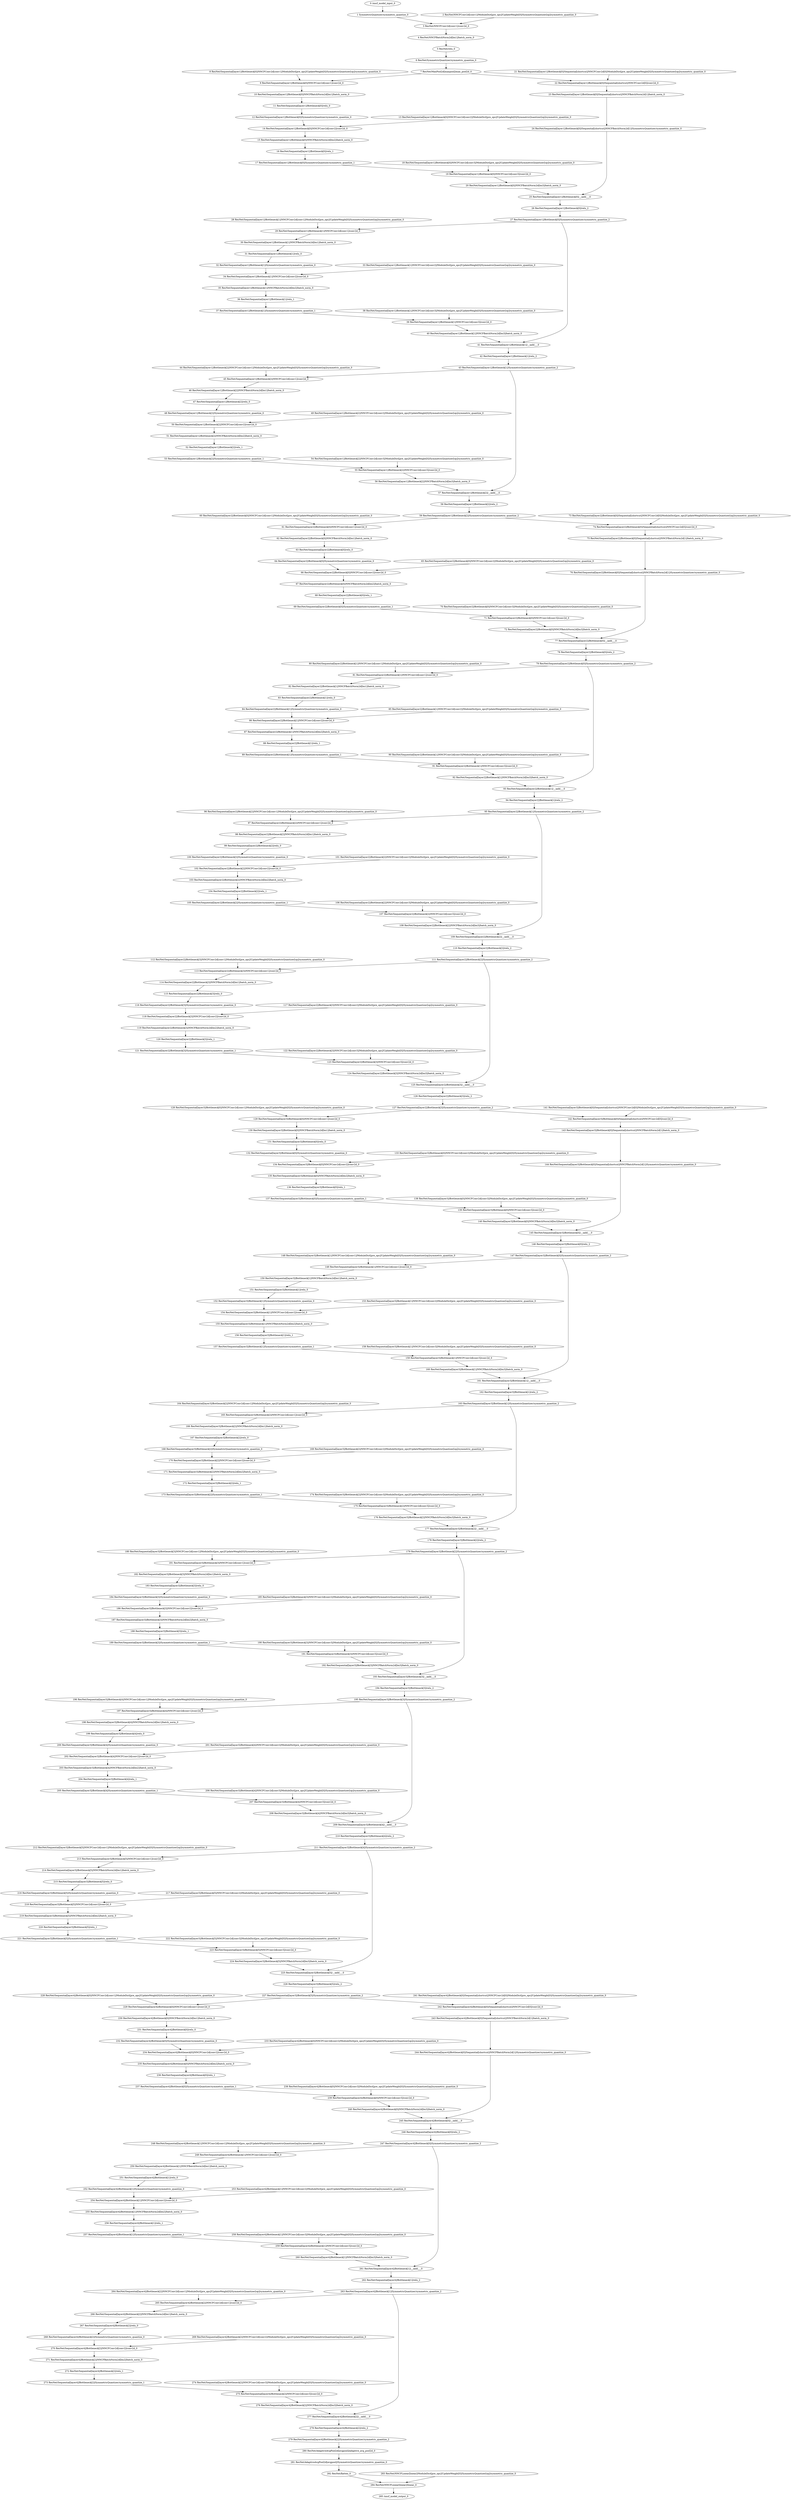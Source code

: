 strict digraph  {
"0 /nncf_model_input_0" [id=0, type=nncf_model_input];
"1 SymmetricQuantizer/symmetric_quantize_0" [id=1, type=symmetric_quantize];
"2 ResNet/NNCFConv2d[conv1]/ModuleDict[pre_ops]/UpdateWeight[0]/SymmetricQuantizer[op]/symmetric_quantize_0" [id=2, type=symmetric_quantize];
"3 ResNet/NNCFConv2d[conv1]/conv2d_0" [id=3, type=conv2d];
"4 ResNet/NNCFBatchNorm2d[bn1]/batch_norm_0" [id=4, type=batch_norm];
"5 ResNet/relu_0" [id=5, type=relu];
"6 ResNet/SymmetricQuantizer/symmetric_quantize_0" [id=6, type=symmetric_quantize];
"7 ResNet/MaxPool2d[maxpool]/max_pool2d_0" [id=7, type=max_pool2d];
"8 ResNet/Sequential[layer1]/Bottleneck[0]/NNCFConv2d[conv1]/ModuleDict[pre_ops]/UpdateWeight[0]/SymmetricQuantizer[op]/symmetric_quantize_0" [id=8, type=symmetric_quantize];
"9 ResNet/Sequential[layer1]/Bottleneck[0]/NNCFConv2d[conv1]/conv2d_0" [id=9, type=conv2d];
"10 ResNet/Sequential[layer1]/Bottleneck[0]/NNCFBatchNorm2d[bn1]/batch_norm_0" [id=10, type=batch_norm];
"11 ResNet/Sequential[layer1]/Bottleneck[0]/relu_0" [id=11, type=relu];
"12 ResNet/Sequential[layer1]/Bottleneck[0]/SymmetricQuantizer/symmetric_quantize_0" [id=12, type=symmetric_quantize];
"13 ResNet/Sequential[layer1]/Bottleneck[0]/NNCFConv2d[conv2]/ModuleDict[pre_ops]/UpdateWeight[0]/SymmetricQuantizer[op]/symmetric_quantize_0" [id=13, type=symmetric_quantize];
"14 ResNet/Sequential[layer1]/Bottleneck[0]/NNCFConv2d[conv2]/conv2d_0" [id=14, type=conv2d];
"15 ResNet/Sequential[layer1]/Bottleneck[0]/NNCFBatchNorm2d[bn2]/batch_norm_0" [id=15, type=batch_norm];
"16 ResNet/Sequential[layer1]/Bottleneck[0]/relu_1" [id=16, type=relu];
"17 ResNet/Sequential[layer1]/Bottleneck[0]/SymmetricQuantizer/symmetric_quantize_1" [id=17, type=symmetric_quantize];
"18 ResNet/Sequential[layer1]/Bottleneck[0]/NNCFConv2d[conv3]/ModuleDict[pre_ops]/UpdateWeight[0]/SymmetricQuantizer[op]/symmetric_quantize_0" [id=18, type=symmetric_quantize];
"19 ResNet/Sequential[layer1]/Bottleneck[0]/NNCFConv2d[conv3]/conv2d_0" [id=19, type=conv2d];
"20 ResNet/Sequential[layer1]/Bottleneck[0]/NNCFBatchNorm2d[bn3]/batch_norm_0" [id=20, type=batch_norm];
"21 ResNet/Sequential[layer1]/Bottleneck[0]/Sequential[shortcut]/NNCFConv2d[0]/ModuleDict[pre_ops]/UpdateWeight[0]/SymmetricQuantizer[op]/symmetric_quantize_0" [id=21, type=symmetric_quantize];
"22 ResNet/Sequential[layer1]/Bottleneck[0]/Sequential[shortcut]/NNCFConv2d[0]/conv2d_0" [id=22, type=conv2d];
"23 ResNet/Sequential[layer1]/Bottleneck[0]/Sequential[shortcut]/NNCFBatchNorm2d[1]/batch_norm_0" [id=23, type=batch_norm];
"24 ResNet/Sequential[layer1]/Bottleneck[0]/Sequential[shortcut]/NNCFBatchNorm2d[1]/SymmetricQuantizer/symmetric_quantize_0" [id=24, type=symmetric_quantize];
"25 ResNet/Sequential[layer1]/Bottleneck[0]/__iadd___0" [id=25, type=__iadd__];
"26 ResNet/Sequential[layer1]/Bottleneck[0]/relu_2" [id=26, type=relu];
"27 ResNet/Sequential[layer1]/Bottleneck[0]/SymmetricQuantizer/symmetric_quantize_2" [id=27, type=symmetric_quantize];
"28 ResNet/Sequential[layer1]/Bottleneck[1]/NNCFConv2d[conv1]/ModuleDict[pre_ops]/UpdateWeight[0]/SymmetricQuantizer[op]/symmetric_quantize_0" [id=28, type=symmetric_quantize];
"29 ResNet/Sequential[layer1]/Bottleneck[1]/NNCFConv2d[conv1]/conv2d_0" [id=29, type=conv2d];
"30 ResNet/Sequential[layer1]/Bottleneck[1]/NNCFBatchNorm2d[bn1]/batch_norm_0" [id=30, type=batch_norm];
"31 ResNet/Sequential[layer1]/Bottleneck[1]/relu_0" [id=31, type=relu];
"32 ResNet/Sequential[layer1]/Bottleneck[1]/SymmetricQuantizer/symmetric_quantize_0" [id=32, type=symmetric_quantize];
"33 ResNet/Sequential[layer1]/Bottleneck[1]/NNCFConv2d[conv2]/ModuleDict[pre_ops]/UpdateWeight[0]/SymmetricQuantizer[op]/symmetric_quantize_0" [id=33, type=symmetric_quantize];
"34 ResNet/Sequential[layer1]/Bottleneck[1]/NNCFConv2d[conv2]/conv2d_0" [id=34, type=conv2d];
"35 ResNet/Sequential[layer1]/Bottleneck[1]/NNCFBatchNorm2d[bn2]/batch_norm_0" [id=35, type=batch_norm];
"36 ResNet/Sequential[layer1]/Bottleneck[1]/relu_1" [id=36, type=relu];
"37 ResNet/Sequential[layer1]/Bottleneck[1]/SymmetricQuantizer/symmetric_quantize_1" [id=37, type=symmetric_quantize];
"38 ResNet/Sequential[layer1]/Bottleneck[1]/NNCFConv2d[conv3]/ModuleDict[pre_ops]/UpdateWeight[0]/SymmetricQuantizer[op]/symmetric_quantize_0" [id=38, type=symmetric_quantize];
"39 ResNet/Sequential[layer1]/Bottleneck[1]/NNCFConv2d[conv3]/conv2d_0" [id=39, type=conv2d];
"40 ResNet/Sequential[layer1]/Bottleneck[1]/NNCFBatchNorm2d[bn3]/batch_norm_0" [id=40, type=batch_norm];
"41 ResNet/Sequential[layer1]/Bottleneck[1]/__iadd___0" [id=41, type=__iadd__];
"42 ResNet/Sequential[layer1]/Bottleneck[1]/relu_2" [id=42, type=relu];
"43 ResNet/Sequential[layer1]/Bottleneck[1]/SymmetricQuantizer/symmetric_quantize_2" [id=43, type=symmetric_quantize];
"44 ResNet/Sequential[layer1]/Bottleneck[2]/NNCFConv2d[conv1]/ModuleDict[pre_ops]/UpdateWeight[0]/SymmetricQuantizer[op]/symmetric_quantize_0" [id=44, type=symmetric_quantize];
"45 ResNet/Sequential[layer1]/Bottleneck[2]/NNCFConv2d[conv1]/conv2d_0" [id=45, type=conv2d];
"46 ResNet/Sequential[layer1]/Bottleneck[2]/NNCFBatchNorm2d[bn1]/batch_norm_0" [id=46, type=batch_norm];
"47 ResNet/Sequential[layer1]/Bottleneck[2]/relu_0" [id=47, type=relu];
"48 ResNet/Sequential[layer1]/Bottleneck[2]/SymmetricQuantizer/symmetric_quantize_0" [id=48, type=symmetric_quantize];
"49 ResNet/Sequential[layer1]/Bottleneck[2]/NNCFConv2d[conv2]/ModuleDict[pre_ops]/UpdateWeight[0]/SymmetricQuantizer[op]/symmetric_quantize_0" [id=49, type=symmetric_quantize];
"50 ResNet/Sequential[layer1]/Bottleneck[2]/NNCFConv2d[conv2]/conv2d_0" [id=50, type=conv2d];
"51 ResNet/Sequential[layer1]/Bottleneck[2]/NNCFBatchNorm2d[bn2]/batch_norm_0" [id=51, type=batch_norm];
"52 ResNet/Sequential[layer1]/Bottleneck[2]/relu_1" [id=52, type=relu];
"53 ResNet/Sequential[layer1]/Bottleneck[2]/SymmetricQuantizer/symmetric_quantize_1" [id=53, type=symmetric_quantize];
"54 ResNet/Sequential[layer1]/Bottleneck[2]/NNCFConv2d[conv3]/ModuleDict[pre_ops]/UpdateWeight[0]/SymmetricQuantizer[op]/symmetric_quantize_0" [id=54, type=symmetric_quantize];
"55 ResNet/Sequential[layer1]/Bottleneck[2]/NNCFConv2d[conv3]/conv2d_0" [id=55, type=conv2d];
"56 ResNet/Sequential[layer1]/Bottleneck[2]/NNCFBatchNorm2d[bn3]/batch_norm_0" [id=56, type=batch_norm];
"57 ResNet/Sequential[layer1]/Bottleneck[2]/__iadd___0" [id=57, type=__iadd__];
"58 ResNet/Sequential[layer1]/Bottleneck[2]/relu_2" [id=58, type=relu];
"59 ResNet/Sequential[layer1]/Bottleneck[2]/SymmetricQuantizer/symmetric_quantize_2" [id=59, type=symmetric_quantize];
"60 ResNet/Sequential[layer2]/Bottleneck[0]/NNCFConv2d[conv1]/ModuleDict[pre_ops]/UpdateWeight[0]/SymmetricQuantizer[op]/symmetric_quantize_0" [id=60, type=symmetric_quantize];
"61 ResNet/Sequential[layer2]/Bottleneck[0]/NNCFConv2d[conv1]/conv2d_0" [id=61, type=conv2d];
"62 ResNet/Sequential[layer2]/Bottleneck[0]/NNCFBatchNorm2d[bn1]/batch_norm_0" [id=62, type=batch_norm];
"63 ResNet/Sequential[layer2]/Bottleneck[0]/relu_0" [id=63, type=relu];
"64 ResNet/Sequential[layer2]/Bottleneck[0]/SymmetricQuantizer/symmetric_quantize_0" [id=64, type=symmetric_quantize];
"65 ResNet/Sequential[layer2]/Bottleneck[0]/NNCFConv2d[conv2]/ModuleDict[pre_ops]/UpdateWeight[0]/SymmetricQuantizer[op]/symmetric_quantize_0" [id=65, type=symmetric_quantize];
"66 ResNet/Sequential[layer2]/Bottleneck[0]/NNCFConv2d[conv2]/conv2d_0" [id=66, type=conv2d];
"67 ResNet/Sequential[layer2]/Bottleneck[0]/NNCFBatchNorm2d[bn2]/batch_norm_0" [id=67, type=batch_norm];
"68 ResNet/Sequential[layer2]/Bottleneck[0]/relu_1" [id=68, type=relu];
"69 ResNet/Sequential[layer2]/Bottleneck[0]/SymmetricQuantizer/symmetric_quantize_1" [id=69, type=symmetric_quantize];
"70 ResNet/Sequential[layer2]/Bottleneck[0]/NNCFConv2d[conv3]/ModuleDict[pre_ops]/UpdateWeight[0]/SymmetricQuantizer[op]/symmetric_quantize_0" [id=70, type=symmetric_quantize];
"71 ResNet/Sequential[layer2]/Bottleneck[0]/NNCFConv2d[conv3]/conv2d_0" [id=71, type=conv2d];
"72 ResNet/Sequential[layer2]/Bottleneck[0]/NNCFBatchNorm2d[bn3]/batch_norm_0" [id=72, type=batch_norm];
"73 ResNet/Sequential[layer2]/Bottleneck[0]/Sequential[shortcut]/NNCFConv2d[0]/ModuleDict[pre_ops]/UpdateWeight[0]/SymmetricQuantizer[op]/symmetric_quantize_0" [id=73, type=symmetric_quantize];
"74 ResNet/Sequential[layer2]/Bottleneck[0]/Sequential[shortcut]/NNCFConv2d[0]/conv2d_0" [id=74, type=conv2d];
"75 ResNet/Sequential[layer2]/Bottleneck[0]/Sequential[shortcut]/NNCFBatchNorm2d[1]/batch_norm_0" [id=75, type=batch_norm];
"76 ResNet/Sequential[layer2]/Bottleneck[0]/Sequential[shortcut]/NNCFBatchNorm2d[1]/SymmetricQuantizer/symmetric_quantize_0" [id=76, type=symmetric_quantize];
"77 ResNet/Sequential[layer2]/Bottleneck[0]/__iadd___0" [id=77, type=__iadd__];
"78 ResNet/Sequential[layer2]/Bottleneck[0]/relu_2" [id=78, type=relu];
"79 ResNet/Sequential[layer2]/Bottleneck[0]/SymmetricQuantizer/symmetric_quantize_2" [id=79, type=symmetric_quantize];
"80 ResNet/Sequential[layer2]/Bottleneck[1]/NNCFConv2d[conv1]/ModuleDict[pre_ops]/UpdateWeight[0]/SymmetricQuantizer[op]/symmetric_quantize_0" [id=80, type=symmetric_quantize];
"81 ResNet/Sequential[layer2]/Bottleneck[1]/NNCFConv2d[conv1]/conv2d_0" [id=81, type=conv2d];
"82 ResNet/Sequential[layer2]/Bottleneck[1]/NNCFBatchNorm2d[bn1]/batch_norm_0" [id=82, type=batch_norm];
"83 ResNet/Sequential[layer2]/Bottleneck[1]/relu_0" [id=83, type=relu];
"84 ResNet/Sequential[layer2]/Bottleneck[1]/SymmetricQuantizer/symmetric_quantize_0" [id=84, type=symmetric_quantize];
"85 ResNet/Sequential[layer2]/Bottleneck[1]/NNCFConv2d[conv2]/ModuleDict[pre_ops]/UpdateWeight[0]/SymmetricQuantizer[op]/symmetric_quantize_0" [id=85, type=symmetric_quantize];
"86 ResNet/Sequential[layer2]/Bottleneck[1]/NNCFConv2d[conv2]/conv2d_0" [id=86, type=conv2d];
"87 ResNet/Sequential[layer2]/Bottleneck[1]/NNCFBatchNorm2d[bn2]/batch_norm_0" [id=87, type=batch_norm];
"88 ResNet/Sequential[layer2]/Bottleneck[1]/relu_1" [id=88, type=relu];
"89 ResNet/Sequential[layer2]/Bottleneck[1]/SymmetricQuantizer/symmetric_quantize_1" [id=89, type=symmetric_quantize];
"90 ResNet/Sequential[layer2]/Bottleneck[1]/NNCFConv2d[conv3]/ModuleDict[pre_ops]/UpdateWeight[0]/SymmetricQuantizer[op]/symmetric_quantize_0" [id=90, type=symmetric_quantize];
"91 ResNet/Sequential[layer2]/Bottleneck[1]/NNCFConv2d[conv3]/conv2d_0" [id=91, type=conv2d];
"92 ResNet/Sequential[layer2]/Bottleneck[1]/NNCFBatchNorm2d[bn3]/batch_norm_0" [id=92, type=batch_norm];
"93 ResNet/Sequential[layer2]/Bottleneck[1]/__iadd___0" [id=93, type=__iadd__];
"94 ResNet/Sequential[layer2]/Bottleneck[1]/relu_2" [id=94, type=relu];
"95 ResNet/Sequential[layer2]/Bottleneck[1]/SymmetricQuantizer/symmetric_quantize_2" [id=95, type=symmetric_quantize];
"96 ResNet/Sequential[layer2]/Bottleneck[2]/NNCFConv2d[conv1]/ModuleDict[pre_ops]/UpdateWeight[0]/SymmetricQuantizer[op]/symmetric_quantize_0" [id=96, type=symmetric_quantize];
"97 ResNet/Sequential[layer2]/Bottleneck[2]/NNCFConv2d[conv1]/conv2d_0" [id=97, type=conv2d];
"98 ResNet/Sequential[layer2]/Bottleneck[2]/NNCFBatchNorm2d[bn1]/batch_norm_0" [id=98, type=batch_norm];
"99 ResNet/Sequential[layer2]/Bottleneck[2]/relu_0" [id=99, type=relu];
"100 ResNet/Sequential[layer2]/Bottleneck[2]/SymmetricQuantizer/symmetric_quantize_0" [id=100, type=symmetric_quantize];
"101 ResNet/Sequential[layer2]/Bottleneck[2]/NNCFConv2d[conv2]/ModuleDict[pre_ops]/UpdateWeight[0]/SymmetricQuantizer[op]/symmetric_quantize_0" [id=101, type=symmetric_quantize];
"102 ResNet/Sequential[layer2]/Bottleneck[2]/NNCFConv2d[conv2]/conv2d_0" [id=102, type=conv2d];
"103 ResNet/Sequential[layer2]/Bottleneck[2]/NNCFBatchNorm2d[bn2]/batch_norm_0" [id=103, type=batch_norm];
"104 ResNet/Sequential[layer2]/Bottleneck[2]/relu_1" [id=104, type=relu];
"105 ResNet/Sequential[layer2]/Bottleneck[2]/SymmetricQuantizer/symmetric_quantize_1" [id=105, type=symmetric_quantize];
"106 ResNet/Sequential[layer2]/Bottleneck[2]/NNCFConv2d[conv3]/ModuleDict[pre_ops]/UpdateWeight[0]/SymmetricQuantizer[op]/symmetric_quantize_0" [id=106, type=symmetric_quantize];
"107 ResNet/Sequential[layer2]/Bottleneck[2]/NNCFConv2d[conv3]/conv2d_0" [id=107, type=conv2d];
"108 ResNet/Sequential[layer2]/Bottleneck[2]/NNCFBatchNorm2d[bn3]/batch_norm_0" [id=108, type=batch_norm];
"109 ResNet/Sequential[layer2]/Bottleneck[2]/__iadd___0" [id=109, type=__iadd__];
"110 ResNet/Sequential[layer2]/Bottleneck[2]/relu_2" [id=110, type=relu];
"111 ResNet/Sequential[layer2]/Bottleneck[2]/SymmetricQuantizer/symmetric_quantize_2" [id=111, type=symmetric_quantize];
"112 ResNet/Sequential[layer2]/Bottleneck[3]/NNCFConv2d[conv1]/ModuleDict[pre_ops]/UpdateWeight[0]/SymmetricQuantizer[op]/symmetric_quantize_0" [id=112, type=symmetric_quantize];
"113 ResNet/Sequential[layer2]/Bottleneck[3]/NNCFConv2d[conv1]/conv2d_0" [id=113, type=conv2d];
"114 ResNet/Sequential[layer2]/Bottleneck[3]/NNCFBatchNorm2d[bn1]/batch_norm_0" [id=114, type=batch_norm];
"115 ResNet/Sequential[layer2]/Bottleneck[3]/relu_0" [id=115, type=relu];
"116 ResNet/Sequential[layer2]/Bottleneck[3]/SymmetricQuantizer/symmetric_quantize_0" [id=116, type=symmetric_quantize];
"117 ResNet/Sequential[layer2]/Bottleneck[3]/NNCFConv2d[conv2]/ModuleDict[pre_ops]/UpdateWeight[0]/SymmetricQuantizer[op]/symmetric_quantize_0" [id=117, type=symmetric_quantize];
"118 ResNet/Sequential[layer2]/Bottleneck[3]/NNCFConv2d[conv2]/conv2d_0" [id=118, type=conv2d];
"119 ResNet/Sequential[layer2]/Bottleneck[3]/NNCFBatchNorm2d[bn2]/batch_norm_0" [id=119, type=batch_norm];
"120 ResNet/Sequential[layer2]/Bottleneck[3]/relu_1" [id=120, type=relu];
"121 ResNet/Sequential[layer2]/Bottleneck[3]/SymmetricQuantizer/symmetric_quantize_1" [id=121, type=symmetric_quantize];
"122 ResNet/Sequential[layer2]/Bottleneck[3]/NNCFConv2d[conv3]/ModuleDict[pre_ops]/UpdateWeight[0]/SymmetricQuantizer[op]/symmetric_quantize_0" [id=122, type=symmetric_quantize];
"123 ResNet/Sequential[layer2]/Bottleneck[3]/NNCFConv2d[conv3]/conv2d_0" [id=123, type=conv2d];
"124 ResNet/Sequential[layer2]/Bottleneck[3]/NNCFBatchNorm2d[bn3]/batch_norm_0" [id=124, type=batch_norm];
"125 ResNet/Sequential[layer2]/Bottleneck[3]/__iadd___0" [id=125, type=__iadd__];
"126 ResNet/Sequential[layer2]/Bottleneck[3]/relu_2" [id=126, type=relu];
"127 ResNet/Sequential[layer2]/Bottleneck[3]/SymmetricQuantizer/symmetric_quantize_2" [id=127, type=symmetric_quantize];
"128 ResNet/Sequential[layer3]/Bottleneck[0]/NNCFConv2d[conv1]/ModuleDict[pre_ops]/UpdateWeight[0]/SymmetricQuantizer[op]/symmetric_quantize_0" [id=128, type=symmetric_quantize];
"129 ResNet/Sequential[layer3]/Bottleneck[0]/NNCFConv2d[conv1]/conv2d_0" [id=129, type=conv2d];
"130 ResNet/Sequential[layer3]/Bottleneck[0]/NNCFBatchNorm2d[bn1]/batch_norm_0" [id=130, type=batch_norm];
"131 ResNet/Sequential[layer3]/Bottleneck[0]/relu_0" [id=131, type=relu];
"132 ResNet/Sequential[layer3]/Bottleneck[0]/SymmetricQuantizer/symmetric_quantize_0" [id=132, type=symmetric_quantize];
"133 ResNet/Sequential[layer3]/Bottleneck[0]/NNCFConv2d[conv2]/ModuleDict[pre_ops]/UpdateWeight[0]/SymmetricQuantizer[op]/symmetric_quantize_0" [id=133, type=symmetric_quantize];
"134 ResNet/Sequential[layer3]/Bottleneck[0]/NNCFConv2d[conv2]/conv2d_0" [id=134, type=conv2d];
"135 ResNet/Sequential[layer3]/Bottleneck[0]/NNCFBatchNorm2d[bn2]/batch_norm_0" [id=135, type=batch_norm];
"136 ResNet/Sequential[layer3]/Bottleneck[0]/relu_1" [id=136, type=relu];
"137 ResNet/Sequential[layer3]/Bottleneck[0]/SymmetricQuantizer/symmetric_quantize_1" [id=137, type=symmetric_quantize];
"138 ResNet/Sequential[layer3]/Bottleneck[0]/NNCFConv2d[conv3]/ModuleDict[pre_ops]/UpdateWeight[0]/SymmetricQuantizer[op]/symmetric_quantize_0" [id=138, type=symmetric_quantize];
"139 ResNet/Sequential[layer3]/Bottleneck[0]/NNCFConv2d[conv3]/conv2d_0" [id=139, type=conv2d];
"140 ResNet/Sequential[layer3]/Bottleneck[0]/NNCFBatchNorm2d[bn3]/batch_norm_0" [id=140, type=batch_norm];
"141 ResNet/Sequential[layer3]/Bottleneck[0]/Sequential[shortcut]/NNCFConv2d[0]/ModuleDict[pre_ops]/UpdateWeight[0]/SymmetricQuantizer[op]/symmetric_quantize_0" [id=141, type=symmetric_quantize];
"142 ResNet/Sequential[layer3]/Bottleneck[0]/Sequential[shortcut]/NNCFConv2d[0]/conv2d_0" [id=142, type=conv2d];
"143 ResNet/Sequential[layer3]/Bottleneck[0]/Sequential[shortcut]/NNCFBatchNorm2d[1]/batch_norm_0" [id=143, type=batch_norm];
"144 ResNet/Sequential[layer3]/Bottleneck[0]/Sequential[shortcut]/NNCFBatchNorm2d[1]/SymmetricQuantizer/symmetric_quantize_0" [id=144, type=symmetric_quantize];
"145 ResNet/Sequential[layer3]/Bottleneck[0]/__iadd___0" [id=145, type=__iadd__];
"146 ResNet/Sequential[layer3]/Bottleneck[0]/relu_2" [id=146, type=relu];
"147 ResNet/Sequential[layer3]/Bottleneck[0]/SymmetricQuantizer/symmetric_quantize_2" [id=147, type=symmetric_quantize];
"148 ResNet/Sequential[layer3]/Bottleneck[1]/NNCFConv2d[conv1]/ModuleDict[pre_ops]/UpdateWeight[0]/SymmetricQuantizer[op]/symmetric_quantize_0" [id=148, type=symmetric_quantize];
"149 ResNet/Sequential[layer3]/Bottleneck[1]/NNCFConv2d[conv1]/conv2d_0" [id=149, type=conv2d];
"150 ResNet/Sequential[layer3]/Bottleneck[1]/NNCFBatchNorm2d[bn1]/batch_norm_0" [id=150, type=batch_norm];
"151 ResNet/Sequential[layer3]/Bottleneck[1]/relu_0" [id=151, type=relu];
"152 ResNet/Sequential[layer3]/Bottleneck[1]/SymmetricQuantizer/symmetric_quantize_0" [id=152, type=symmetric_quantize];
"153 ResNet/Sequential[layer3]/Bottleneck[1]/NNCFConv2d[conv2]/ModuleDict[pre_ops]/UpdateWeight[0]/SymmetricQuantizer[op]/symmetric_quantize_0" [id=153, type=symmetric_quantize];
"154 ResNet/Sequential[layer3]/Bottleneck[1]/NNCFConv2d[conv2]/conv2d_0" [id=154, type=conv2d];
"155 ResNet/Sequential[layer3]/Bottleneck[1]/NNCFBatchNorm2d[bn2]/batch_norm_0" [id=155, type=batch_norm];
"156 ResNet/Sequential[layer3]/Bottleneck[1]/relu_1" [id=156, type=relu];
"157 ResNet/Sequential[layer3]/Bottleneck[1]/SymmetricQuantizer/symmetric_quantize_1" [id=157, type=symmetric_quantize];
"158 ResNet/Sequential[layer3]/Bottleneck[1]/NNCFConv2d[conv3]/ModuleDict[pre_ops]/UpdateWeight[0]/SymmetricQuantizer[op]/symmetric_quantize_0" [id=158, type=symmetric_quantize];
"159 ResNet/Sequential[layer3]/Bottleneck[1]/NNCFConv2d[conv3]/conv2d_0" [id=159, type=conv2d];
"160 ResNet/Sequential[layer3]/Bottleneck[1]/NNCFBatchNorm2d[bn3]/batch_norm_0" [id=160, type=batch_norm];
"161 ResNet/Sequential[layer3]/Bottleneck[1]/__iadd___0" [id=161, type=__iadd__];
"162 ResNet/Sequential[layer3]/Bottleneck[1]/relu_2" [id=162, type=relu];
"163 ResNet/Sequential[layer3]/Bottleneck[1]/SymmetricQuantizer/symmetric_quantize_2" [id=163, type=symmetric_quantize];
"164 ResNet/Sequential[layer3]/Bottleneck[2]/NNCFConv2d[conv1]/ModuleDict[pre_ops]/UpdateWeight[0]/SymmetricQuantizer[op]/symmetric_quantize_0" [id=164, type=symmetric_quantize];
"165 ResNet/Sequential[layer3]/Bottleneck[2]/NNCFConv2d[conv1]/conv2d_0" [id=165, type=conv2d];
"166 ResNet/Sequential[layer3]/Bottleneck[2]/NNCFBatchNorm2d[bn1]/batch_norm_0" [id=166, type=batch_norm];
"167 ResNet/Sequential[layer3]/Bottleneck[2]/relu_0" [id=167, type=relu];
"168 ResNet/Sequential[layer3]/Bottleneck[2]/SymmetricQuantizer/symmetric_quantize_0" [id=168, type=symmetric_quantize];
"169 ResNet/Sequential[layer3]/Bottleneck[2]/NNCFConv2d[conv2]/ModuleDict[pre_ops]/UpdateWeight[0]/SymmetricQuantizer[op]/symmetric_quantize_0" [id=169, type=symmetric_quantize];
"170 ResNet/Sequential[layer3]/Bottleneck[2]/NNCFConv2d[conv2]/conv2d_0" [id=170, type=conv2d];
"171 ResNet/Sequential[layer3]/Bottleneck[2]/NNCFBatchNorm2d[bn2]/batch_norm_0" [id=171, type=batch_norm];
"172 ResNet/Sequential[layer3]/Bottleneck[2]/relu_1" [id=172, type=relu];
"173 ResNet/Sequential[layer3]/Bottleneck[2]/SymmetricQuantizer/symmetric_quantize_1" [id=173, type=symmetric_quantize];
"174 ResNet/Sequential[layer3]/Bottleneck[2]/NNCFConv2d[conv3]/ModuleDict[pre_ops]/UpdateWeight[0]/SymmetricQuantizer[op]/symmetric_quantize_0" [id=174, type=symmetric_quantize];
"175 ResNet/Sequential[layer3]/Bottleneck[2]/NNCFConv2d[conv3]/conv2d_0" [id=175, type=conv2d];
"176 ResNet/Sequential[layer3]/Bottleneck[2]/NNCFBatchNorm2d[bn3]/batch_norm_0" [id=176, type=batch_norm];
"177 ResNet/Sequential[layer3]/Bottleneck[2]/__iadd___0" [id=177, type=__iadd__];
"178 ResNet/Sequential[layer3]/Bottleneck[2]/relu_2" [id=178, type=relu];
"179 ResNet/Sequential[layer3]/Bottleneck[2]/SymmetricQuantizer/symmetric_quantize_2" [id=179, type=symmetric_quantize];
"180 ResNet/Sequential[layer3]/Bottleneck[3]/NNCFConv2d[conv1]/ModuleDict[pre_ops]/UpdateWeight[0]/SymmetricQuantizer[op]/symmetric_quantize_0" [id=180, type=symmetric_quantize];
"181 ResNet/Sequential[layer3]/Bottleneck[3]/NNCFConv2d[conv1]/conv2d_0" [id=181, type=conv2d];
"182 ResNet/Sequential[layer3]/Bottleneck[3]/NNCFBatchNorm2d[bn1]/batch_norm_0" [id=182, type=batch_norm];
"183 ResNet/Sequential[layer3]/Bottleneck[3]/relu_0" [id=183, type=relu];
"184 ResNet/Sequential[layer3]/Bottleneck[3]/SymmetricQuantizer/symmetric_quantize_0" [id=184, type=symmetric_quantize];
"185 ResNet/Sequential[layer3]/Bottleneck[3]/NNCFConv2d[conv2]/ModuleDict[pre_ops]/UpdateWeight[0]/SymmetricQuantizer[op]/symmetric_quantize_0" [id=185, type=symmetric_quantize];
"186 ResNet/Sequential[layer3]/Bottleneck[3]/NNCFConv2d[conv2]/conv2d_0" [id=186, type=conv2d];
"187 ResNet/Sequential[layer3]/Bottleneck[3]/NNCFBatchNorm2d[bn2]/batch_norm_0" [id=187, type=batch_norm];
"188 ResNet/Sequential[layer3]/Bottleneck[3]/relu_1" [id=188, type=relu];
"189 ResNet/Sequential[layer3]/Bottleneck[3]/SymmetricQuantizer/symmetric_quantize_1" [id=189, type=symmetric_quantize];
"190 ResNet/Sequential[layer3]/Bottleneck[3]/NNCFConv2d[conv3]/ModuleDict[pre_ops]/UpdateWeight[0]/SymmetricQuantizer[op]/symmetric_quantize_0" [id=190, type=symmetric_quantize];
"191 ResNet/Sequential[layer3]/Bottleneck[3]/NNCFConv2d[conv3]/conv2d_0" [id=191, type=conv2d];
"192 ResNet/Sequential[layer3]/Bottleneck[3]/NNCFBatchNorm2d[bn3]/batch_norm_0" [id=192, type=batch_norm];
"193 ResNet/Sequential[layer3]/Bottleneck[3]/__iadd___0" [id=193, type=__iadd__];
"194 ResNet/Sequential[layer3]/Bottleneck[3]/relu_2" [id=194, type=relu];
"195 ResNet/Sequential[layer3]/Bottleneck[3]/SymmetricQuantizer/symmetric_quantize_2" [id=195, type=symmetric_quantize];
"196 ResNet/Sequential[layer3]/Bottleneck[4]/NNCFConv2d[conv1]/ModuleDict[pre_ops]/UpdateWeight[0]/SymmetricQuantizer[op]/symmetric_quantize_0" [id=196, type=symmetric_quantize];
"197 ResNet/Sequential[layer3]/Bottleneck[4]/NNCFConv2d[conv1]/conv2d_0" [id=197, type=conv2d];
"198 ResNet/Sequential[layer3]/Bottleneck[4]/NNCFBatchNorm2d[bn1]/batch_norm_0" [id=198, type=batch_norm];
"199 ResNet/Sequential[layer3]/Bottleneck[4]/relu_0" [id=199, type=relu];
"200 ResNet/Sequential[layer3]/Bottleneck[4]/SymmetricQuantizer/symmetric_quantize_0" [id=200, type=symmetric_quantize];
"201 ResNet/Sequential[layer3]/Bottleneck[4]/NNCFConv2d[conv2]/ModuleDict[pre_ops]/UpdateWeight[0]/SymmetricQuantizer[op]/symmetric_quantize_0" [id=201, type=symmetric_quantize];
"202 ResNet/Sequential[layer3]/Bottleneck[4]/NNCFConv2d[conv2]/conv2d_0" [id=202, type=conv2d];
"203 ResNet/Sequential[layer3]/Bottleneck[4]/NNCFBatchNorm2d[bn2]/batch_norm_0" [id=203, type=batch_norm];
"204 ResNet/Sequential[layer3]/Bottleneck[4]/relu_1" [id=204, type=relu];
"205 ResNet/Sequential[layer3]/Bottleneck[4]/SymmetricQuantizer/symmetric_quantize_1" [id=205, type=symmetric_quantize];
"206 ResNet/Sequential[layer3]/Bottleneck[4]/NNCFConv2d[conv3]/ModuleDict[pre_ops]/UpdateWeight[0]/SymmetricQuantizer[op]/symmetric_quantize_0" [id=206, type=symmetric_quantize];
"207 ResNet/Sequential[layer3]/Bottleneck[4]/NNCFConv2d[conv3]/conv2d_0" [id=207, type=conv2d];
"208 ResNet/Sequential[layer3]/Bottleneck[4]/NNCFBatchNorm2d[bn3]/batch_norm_0" [id=208, type=batch_norm];
"209 ResNet/Sequential[layer3]/Bottleneck[4]/__iadd___0" [id=209, type=__iadd__];
"210 ResNet/Sequential[layer3]/Bottleneck[4]/relu_2" [id=210, type=relu];
"211 ResNet/Sequential[layer3]/Bottleneck[4]/SymmetricQuantizer/symmetric_quantize_2" [id=211, type=symmetric_quantize];
"212 ResNet/Sequential[layer3]/Bottleneck[5]/NNCFConv2d[conv1]/ModuleDict[pre_ops]/UpdateWeight[0]/SymmetricQuantizer[op]/symmetric_quantize_0" [id=212, type=symmetric_quantize];
"213 ResNet/Sequential[layer3]/Bottleneck[5]/NNCFConv2d[conv1]/conv2d_0" [id=213, type=conv2d];
"214 ResNet/Sequential[layer3]/Bottleneck[5]/NNCFBatchNorm2d[bn1]/batch_norm_0" [id=214, type=batch_norm];
"215 ResNet/Sequential[layer3]/Bottleneck[5]/relu_0" [id=215, type=relu];
"216 ResNet/Sequential[layer3]/Bottleneck[5]/SymmetricQuantizer/symmetric_quantize_0" [id=216, type=symmetric_quantize];
"217 ResNet/Sequential[layer3]/Bottleneck[5]/NNCFConv2d[conv2]/ModuleDict[pre_ops]/UpdateWeight[0]/SymmetricQuantizer[op]/symmetric_quantize_0" [id=217, type=symmetric_quantize];
"218 ResNet/Sequential[layer3]/Bottleneck[5]/NNCFConv2d[conv2]/conv2d_0" [id=218, type=conv2d];
"219 ResNet/Sequential[layer3]/Bottleneck[5]/NNCFBatchNorm2d[bn2]/batch_norm_0" [id=219, type=batch_norm];
"220 ResNet/Sequential[layer3]/Bottleneck[5]/relu_1" [id=220, type=relu];
"221 ResNet/Sequential[layer3]/Bottleneck[5]/SymmetricQuantizer/symmetric_quantize_1" [id=221, type=symmetric_quantize];
"222 ResNet/Sequential[layer3]/Bottleneck[5]/NNCFConv2d[conv3]/ModuleDict[pre_ops]/UpdateWeight[0]/SymmetricQuantizer[op]/symmetric_quantize_0" [id=222, type=symmetric_quantize];
"223 ResNet/Sequential[layer3]/Bottleneck[5]/NNCFConv2d[conv3]/conv2d_0" [id=223, type=conv2d];
"224 ResNet/Sequential[layer3]/Bottleneck[5]/NNCFBatchNorm2d[bn3]/batch_norm_0" [id=224, type=batch_norm];
"225 ResNet/Sequential[layer3]/Bottleneck[5]/__iadd___0" [id=225, type=__iadd__];
"226 ResNet/Sequential[layer3]/Bottleneck[5]/relu_2" [id=226, type=relu];
"227 ResNet/Sequential[layer3]/Bottleneck[5]/SymmetricQuantizer/symmetric_quantize_2" [id=227, type=symmetric_quantize];
"228 ResNet/Sequential[layer4]/Bottleneck[0]/NNCFConv2d[conv1]/ModuleDict[pre_ops]/UpdateWeight[0]/SymmetricQuantizer[op]/symmetric_quantize_0" [id=228, type=symmetric_quantize];
"229 ResNet/Sequential[layer4]/Bottleneck[0]/NNCFConv2d[conv1]/conv2d_0" [id=229, type=conv2d];
"230 ResNet/Sequential[layer4]/Bottleneck[0]/NNCFBatchNorm2d[bn1]/batch_norm_0" [id=230, type=batch_norm];
"231 ResNet/Sequential[layer4]/Bottleneck[0]/relu_0" [id=231, type=relu];
"232 ResNet/Sequential[layer4]/Bottleneck[0]/SymmetricQuantizer/symmetric_quantize_0" [id=232, type=symmetric_quantize];
"233 ResNet/Sequential[layer4]/Bottleneck[0]/NNCFConv2d[conv2]/ModuleDict[pre_ops]/UpdateWeight[0]/SymmetricQuantizer[op]/symmetric_quantize_0" [id=233, type=symmetric_quantize];
"234 ResNet/Sequential[layer4]/Bottleneck[0]/NNCFConv2d[conv2]/conv2d_0" [id=234, type=conv2d];
"235 ResNet/Sequential[layer4]/Bottleneck[0]/NNCFBatchNorm2d[bn2]/batch_norm_0" [id=235, type=batch_norm];
"236 ResNet/Sequential[layer4]/Bottleneck[0]/relu_1" [id=236, type=relu];
"237 ResNet/Sequential[layer4]/Bottleneck[0]/SymmetricQuantizer/symmetric_quantize_1" [id=237, type=symmetric_quantize];
"238 ResNet/Sequential[layer4]/Bottleneck[0]/NNCFConv2d[conv3]/ModuleDict[pre_ops]/UpdateWeight[0]/SymmetricQuantizer[op]/symmetric_quantize_0" [id=238, type=symmetric_quantize];
"239 ResNet/Sequential[layer4]/Bottleneck[0]/NNCFConv2d[conv3]/conv2d_0" [id=239, type=conv2d];
"240 ResNet/Sequential[layer4]/Bottleneck[0]/NNCFBatchNorm2d[bn3]/batch_norm_0" [id=240, type=batch_norm];
"241 ResNet/Sequential[layer4]/Bottleneck[0]/Sequential[shortcut]/NNCFConv2d[0]/ModuleDict[pre_ops]/UpdateWeight[0]/SymmetricQuantizer[op]/symmetric_quantize_0" [id=241, type=symmetric_quantize];
"242 ResNet/Sequential[layer4]/Bottleneck[0]/Sequential[shortcut]/NNCFConv2d[0]/conv2d_0" [id=242, type=conv2d];
"243 ResNet/Sequential[layer4]/Bottleneck[0]/Sequential[shortcut]/NNCFBatchNorm2d[1]/batch_norm_0" [id=243, type=batch_norm];
"244 ResNet/Sequential[layer4]/Bottleneck[0]/Sequential[shortcut]/NNCFBatchNorm2d[1]/SymmetricQuantizer/symmetric_quantize_0" [id=244, type=symmetric_quantize];
"245 ResNet/Sequential[layer4]/Bottleneck[0]/__iadd___0" [id=245, type=__iadd__];
"246 ResNet/Sequential[layer4]/Bottleneck[0]/relu_2" [id=246, type=relu];
"247 ResNet/Sequential[layer4]/Bottleneck[0]/SymmetricQuantizer/symmetric_quantize_2" [id=247, type=symmetric_quantize];
"248 ResNet/Sequential[layer4]/Bottleneck[1]/NNCFConv2d[conv1]/ModuleDict[pre_ops]/UpdateWeight[0]/SymmetricQuantizer[op]/symmetric_quantize_0" [id=248, type=symmetric_quantize];
"249 ResNet/Sequential[layer4]/Bottleneck[1]/NNCFConv2d[conv1]/conv2d_0" [id=249, type=conv2d];
"250 ResNet/Sequential[layer4]/Bottleneck[1]/NNCFBatchNorm2d[bn1]/batch_norm_0" [id=250, type=batch_norm];
"251 ResNet/Sequential[layer4]/Bottleneck[1]/relu_0" [id=251, type=relu];
"252 ResNet/Sequential[layer4]/Bottleneck[1]/SymmetricQuantizer/symmetric_quantize_0" [id=252, type=symmetric_quantize];
"253 ResNet/Sequential[layer4]/Bottleneck[1]/NNCFConv2d[conv2]/ModuleDict[pre_ops]/UpdateWeight[0]/SymmetricQuantizer[op]/symmetric_quantize_0" [id=253, type=symmetric_quantize];
"254 ResNet/Sequential[layer4]/Bottleneck[1]/NNCFConv2d[conv2]/conv2d_0" [id=254, type=conv2d];
"255 ResNet/Sequential[layer4]/Bottleneck[1]/NNCFBatchNorm2d[bn2]/batch_norm_0" [id=255, type=batch_norm];
"256 ResNet/Sequential[layer4]/Bottleneck[1]/relu_1" [id=256, type=relu];
"257 ResNet/Sequential[layer4]/Bottleneck[1]/SymmetricQuantizer/symmetric_quantize_1" [id=257, type=symmetric_quantize];
"258 ResNet/Sequential[layer4]/Bottleneck[1]/NNCFConv2d[conv3]/ModuleDict[pre_ops]/UpdateWeight[0]/SymmetricQuantizer[op]/symmetric_quantize_0" [id=258, type=symmetric_quantize];
"259 ResNet/Sequential[layer4]/Bottleneck[1]/NNCFConv2d[conv3]/conv2d_0" [id=259, type=conv2d];
"260 ResNet/Sequential[layer4]/Bottleneck[1]/NNCFBatchNorm2d[bn3]/batch_norm_0" [id=260, type=batch_norm];
"261 ResNet/Sequential[layer4]/Bottleneck[1]/__iadd___0" [id=261, type=__iadd__];
"262 ResNet/Sequential[layer4]/Bottleneck[1]/relu_2" [id=262, type=relu];
"263 ResNet/Sequential[layer4]/Bottleneck[1]/SymmetricQuantizer/symmetric_quantize_2" [id=263, type=symmetric_quantize];
"264 ResNet/Sequential[layer4]/Bottleneck[2]/NNCFConv2d[conv1]/ModuleDict[pre_ops]/UpdateWeight[0]/SymmetricQuantizer[op]/symmetric_quantize_0" [id=264, type=symmetric_quantize];
"265 ResNet/Sequential[layer4]/Bottleneck[2]/NNCFConv2d[conv1]/conv2d_0" [id=265, type=conv2d];
"266 ResNet/Sequential[layer4]/Bottleneck[2]/NNCFBatchNorm2d[bn1]/batch_norm_0" [id=266, type=batch_norm];
"267 ResNet/Sequential[layer4]/Bottleneck[2]/relu_0" [id=267, type=relu];
"268 ResNet/Sequential[layer4]/Bottleneck[2]/SymmetricQuantizer/symmetric_quantize_0" [id=268, type=symmetric_quantize];
"269 ResNet/Sequential[layer4]/Bottleneck[2]/NNCFConv2d[conv2]/ModuleDict[pre_ops]/UpdateWeight[0]/SymmetricQuantizer[op]/symmetric_quantize_0" [id=269, type=symmetric_quantize];
"270 ResNet/Sequential[layer4]/Bottleneck[2]/NNCFConv2d[conv2]/conv2d_0" [id=270, type=conv2d];
"271 ResNet/Sequential[layer4]/Bottleneck[2]/NNCFBatchNorm2d[bn2]/batch_norm_0" [id=271, type=batch_norm];
"272 ResNet/Sequential[layer4]/Bottleneck[2]/relu_1" [id=272, type=relu];
"273 ResNet/Sequential[layer4]/Bottleneck[2]/SymmetricQuantizer/symmetric_quantize_1" [id=273, type=symmetric_quantize];
"274 ResNet/Sequential[layer4]/Bottleneck[2]/NNCFConv2d[conv3]/ModuleDict[pre_ops]/UpdateWeight[0]/SymmetricQuantizer[op]/symmetric_quantize_0" [id=274, type=symmetric_quantize];
"275 ResNet/Sequential[layer4]/Bottleneck[2]/NNCFConv2d[conv3]/conv2d_0" [id=275, type=conv2d];
"276 ResNet/Sequential[layer4]/Bottleneck[2]/NNCFBatchNorm2d[bn3]/batch_norm_0" [id=276, type=batch_norm];
"277 ResNet/Sequential[layer4]/Bottleneck[2]/__iadd___0" [id=277, type=__iadd__];
"278 ResNet/Sequential[layer4]/Bottleneck[2]/relu_2" [id=278, type=relu];
"279 ResNet/Sequential[layer4]/Bottleneck[2]/SymmetricQuantizer/symmetric_quantize_2" [id=279, type=symmetric_quantize];
"280 ResNet/AdaptiveAvgPool2d[avgpool]/adaptive_avg_pool2d_0" [id=280, type=adaptive_avg_pool2d];
"281 ResNet/AdaptiveAvgPool2d[avgpool]/SymmetricQuantizer/symmetric_quantize_0" [id=281, type=symmetric_quantize];
"282 ResNet/flatten_0" [id=282, type=flatten];
"283 ResNet/NNCFLinear[linear]/ModuleDict[pre_ops]/UpdateWeight[0]/SymmetricQuantizer[op]/symmetric_quantize_0" [id=283, type=symmetric_quantize];
"284 ResNet/NNCFLinear[linear]/linear_0" [id=284, type=linear];
"285 /nncf_model_output_0" [id=285, type=nncf_model_output];
"0 /nncf_model_input_0" -> "1 SymmetricQuantizer/symmetric_quantize_0";
"1 SymmetricQuantizer/symmetric_quantize_0" -> "3 ResNet/NNCFConv2d[conv1]/conv2d_0";
"2 ResNet/NNCFConv2d[conv1]/ModuleDict[pre_ops]/UpdateWeight[0]/SymmetricQuantizer[op]/symmetric_quantize_0" -> "3 ResNet/NNCFConv2d[conv1]/conv2d_0";
"3 ResNet/NNCFConv2d[conv1]/conv2d_0" -> "4 ResNet/NNCFBatchNorm2d[bn1]/batch_norm_0";
"4 ResNet/NNCFBatchNorm2d[bn1]/batch_norm_0" -> "5 ResNet/relu_0";
"5 ResNet/relu_0" -> "6 ResNet/SymmetricQuantizer/symmetric_quantize_0";
"6 ResNet/SymmetricQuantizer/symmetric_quantize_0" -> "7 ResNet/MaxPool2d[maxpool]/max_pool2d_0";
"7 ResNet/MaxPool2d[maxpool]/max_pool2d_0" -> "9 ResNet/Sequential[layer1]/Bottleneck[0]/NNCFConv2d[conv1]/conv2d_0";
"7 ResNet/MaxPool2d[maxpool]/max_pool2d_0" -> "22 ResNet/Sequential[layer1]/Bottleneck[0]/Sequential[shortcut]/NNCFConv2d[0]/conv2d_0";
"8 ResNet/Sequential[layer1]/Bottleneck[0]/NNCFConv2d[conv1]/ModuleDict[pre_ops]/UpdateWeight[0]/SymmetricQuantizer[op]/symmetric_quantize_0" -> "9 ResNet/Sequential[layer1]/Bottleneck[0]/NNCFConv2d[conv1]/conv2d_0";
"9 ResNet/Sequential[layer1]/Bottleneck[0]/NNCFConv2d[conv1]/conv2d_0" -> "10 ResNet/Sequential[layer1]/Bottleneck[0]/NNCFBatchNorm2d[bn1]/batch_norm_0";
"10 ResNet/Sequential[layer1]/Bottleneck[0]/NNCFBatchNorm2d[bn1]/batch_norm_0" -> "11 ResNet/Sequential[layer1]/Bottleneck[0]/relu_0";
"11 ResNet/Sequential[layer1]/Bottleneck[0]/relu_0" -> "12 ResNet/Sequential[layer1]/Bottleneck[0]/SymmetricQuantizer/symmetric_quantize_0";
"12 ResNet/Sequential[layer1]/Bottleneck[0]/SymmetricQuantizer/symmetric_quantize_0" -> "14 ResNet/Sequential[layer1]/Bottleneck[0]/NNCFConv2d[conv2]/conv2d_0";
"13 ResNet/Sequential[layer1]/Bottleneck[0]/NNCFConv2d[conv2]/ModuleDict[pre_ops]/UpdateWeight[0]/SymmetricQuantizer[op]/symmetric_quantize_0" -> "14 ResNet/Sequential[layer1]/Bottleneck[0]/NNCFConv2d[conv2]/conv2d_0";
"14 ResNet/Sequential[layer1]/Bottleneck[0]/NNCFConv2d[conv2]/conv2d_0" -> "15 ResNet/Sequential[layer1]/Bottleneck[0]/NNCFBatchNorm2d[bn2]/batch_norm_0";
"15 ResNet/Sequential[layer1]/Bottleneck[0]/NNCFBatchNorm2d[bn2]/batch_norm_0" -> "16 ResNet/Sequential[layer1]/Bottleneck[0]/relu_1";
"16 ResNet/Sequential[layer1]/Bottleneck[0]/relu_1" -> "17 ResNet/Sequential[layer1]/Bottleneck[0]/SymmetricQuantizer/symmetric_quantize_1";
"17 ResNet/Sequential[layer1]/Bottleneck[0]/SymmetricQuantizer/symmetric_quantize_1" -> "19 ResNet/Sequential[layer1]/Bottleneck[0]/NNCFConv2d[conv3]/conv2d_0";
"18 ResNet/Sequential[layer1]/Bottleneck[0]/NNCFConv2d[conv3]/ModuleDict[pre_ops]/UpdateWeight[0]/SymmetricQuantizer[op]/symmetric_quantize_0" -> "19 ResNet/Sequential[layer1]/Bottleneck[0]/NNCFConv2d[conv3]/conv2d_0";
"19 ResNet/Sequential[layer1]/Bottleneck[0]/NNCFConv2d[conv3]/conv2d_0" -> "20 ResNet/Sequential[layer1]/Bottleneck[0]/NNCFBatchNorm2d[bn3]/batch_norm_0";
"20 ResNet/Sequential[layer1]/Bottleneck[0]/NNCFBatchNorm2d[bn3]/batch_norm_0" -> "25 ResNet/Sequential[layer1]/Bottleneck[0]/__iadd___0";
"21 ResNet/Sequential[layer1]/Bottleneck[0]/Sequential[shortcut]/NNCFConv2d[0]/ModuleDict[pre_ops]/UpdateWeight[0]/SymmetricQuantizer[op]/symmetric_quantize_0" -> "22 ResNet/Sequential[layer1]/Bottleneck[0]/Sequential[shortcut]/NNCFConv2d[0]/conv2d_0";
"22 ResNet/Sequential[layer1]/Bottleneck[0]/Sequential[shortcut]/NNCFConv2d[0]/conv2d_0" -> "23 ResNet/Sequential[layer1]/Bottleneck[0]/Sequential[shortcut]/NNCFBatchNorm2d[1]/batch_norm_0";
"23 ResNet/Sequential[layer1]/Bottleneck[0]/Sequential[shortcut]/NNCFBatchNorm2d[1]/batch_norm_0" -> "24 ResNet/Sequential[layer1]/Bottleneck[0]/Sequential[shortcut]/NNCFBatchNorm2d[1]/SymmetricQuantizer/symmetric_quantize_0";
"24 ResNet/Sequential[layer1]/Bottleneck[0]/Sequential[shortcut]/NNCFBatchNorm2d[1]/SymmetricQuantizer/symmetric_quantize_0" -> "25 ResNet/Sequential[layer1]/Bottleneck[0]/__iadd___0";
"25 ResNet/Sequential[layer1]/Bottleneck[0]/__iadd___0" -> "26 ResNet/Sequential[layer1]/Bottleneck[0]/relu_2";
"26 ResNet/Sequential[layer1]/Bottleneck[0]/relu_2" -> "27 ResNet/Sequential[layer1]/Bottleneck[0]/SymmetricQuantizer/symmetric_quantize_2";
"27 ResNet/Sequential[layer1]/Bottleneck[0]/SymmetricQuantizer/symmetric_quantize_2" -> "29 ResNet/Sequential[layer1]/Bottleneck[1]/NNCFConv2d[conv1]/conv2d_0";
"27 ResNet/Sequential[layer1]/Bottleneck[0]/SymmetricQuantizer/symmetric_quantize_2" -> "41 ResNet/Sequential[layer1]/Bottleneck[1]/__iadd___0";
"28 ResNet/Sequential[layer1]/Bottleneck[1]/NNCFConv2d[conv1]/ModuleDict[pre_ops]/UpdateWeight[0]/SymmetricQuantizer[op]/symmetric_quantize_0" -> "29 ResNet/Sequential[layer1]/Bottleneck[1]/NNCFConv2d[conv1]/conv2d_0";
"29 ResNet/Sequential[layer1]/Bottleneck[1]/NNCFConv2d[conv1]/conv2d_0" -> "30 ResNet/Sequential[layer1]/Bottleneck[1]/NNCFBatchNorm2d[bn1]/batch_norm_0";
"30 ResNet/Sequential[layer1]/Bottleneck[1]/NNCFBatchNorm2d[bn1]/batch_norm_0" -> "31 ResNet/Sequential[layer1]/Bottleneck[1]/relu_0";
"31 ResNet/Sequential[layer1]/Bottleneck[1]/relu_0" -> "32 ResNet/Sequential[layer1]/Bottleneck[1]/SymmetricQuantizer/symmetric_quantize_0";
"32 ResNet/Sequential[layer1]/Bottleneck[1]/SymmetricQuantizer/symmetric_quantize_0" -> "34 ResNet/Sequential[layer1]/Bottleneck[1]/NNCFConv2d[conv2]/conv2d_0";
"33 ResNet/Sequential[layer1]/Bottleneck[1]/NNCFConv2d[conv2]/ModuleDict[pre_ops]/UpdateWeight[0]/SymmetricQuantizer[op]/symmetric_quantize_0" -> "34 ResNet/Sequential[layer1]/Bottleneck[1]/NNCFConv2d[conv2]/conv2d_0";
"34 ResNet/Sequential[layer1]/Bottleneck[1]/NNCFConv2d[conv2]/conv2d_0" -> "35 ResNet/Sequential[layer1]/Bottleneck[1]/NNCFBatchNorm2d[bn2]/batch_norm_0";
"35 ResNet/Sequential[layer1]/Bottleneck[1]/NNCFBatchNorm2d[bn2]/batch_norm_0" -> "36 ResNet/Sequential[layer1]/Bottleneck[1]/relu_1";
"36 ResNet/Sequential[layer1]/Bottleneck[1]/relu_1" -> "37 ResNet/Sequential[layer1]/Bottleneck[1]/SymmetricQuantizer/symmetric_quantize_1";
"37 ResNet/Sequential[layer1]/Bottleneck[1]/SymmetricQuantizer/symmetric_quantize_1" -> "39 ResNet/Sequential[layer1]/Bottleneck[1]/NNCFConv2d[conv3]/conv2d_0";
"38 ResNet/Sequential[layer1]/Bottleneck[1]/NNCFConv2d[conv3]/ModuleDict[pre_ops]/UpdateWeight[0]/SymmetricQuantizer[op]/symmetric_quantize_0" -> "39 ResNet/Sequential[layer1]/Bottleneck[1]/NNCFConv2d[conv3]/conv2d_0";
"39 ResNet/Sequential[layer1]/Bottleneck[1]/NNCFConv2d[conv3]/conv2d_0" -> "40 ResNet/Sequential[layer1]/Bottleneck[1]/NNCFBatchNorm2d[bn3]/batch_norm_0";
"40 ResNet/Sequential[layer1]/Bottleneck[1]/NNCFBatchNorm2d[bn3]/batch_norm_0" -> "41 ResNet/Sequential[layer1]/Bottleneck[1]/__iadd___0";
"41 ResNet/Sequential[layer1]/Bottleneck[1]/__iadd___0" -> "42 ResNet/Sequential[layer1]/Bottleneck[1]/relu_2";
"42 ResNet/Sequential[layer1]/Bottleneck[1]/relu_2" -> "43 ResNet/Sequential[layer1]/Bottleneck[1]/SymmetricQuantizer/symmetric_quantize_2";
"43 ResNet/Sequential[layer1]/Bottleneck[1]/SymmetricQuantizer/symmetric_quantize_2" -> "45 ResNet/Sequential[layer1]/Bottleneck[2]/NNCFConv2d[conv1]/conv2d_0";
"43 ResNet/Sequential[layer1]/Bottleneck[1]/SymmetricQuantizer/symmetric_quantize_2" -> "57 ResNet/Sequential[layer1]/Bottleneck[2]/__iadd___0";
"44 ResNet/Sequential[layer1]/Bottleneck[2]/NNCFConv2d[conv1]/ModuleDict[pre_ops]/UpdateWeight[0]/SymmetricQuantizer[op]/symmetric_quantize_0" -> "45 ResNet/Sequential[layer1]/Bottleneck[2]/NNCFConv2d[conv1]/conv2d_0";
"45 ResNet/Sequential[layer1]/Bottleneck[2]/NNCFConv2d[conv1]/conv2d_0" -> "46 ResNet/Sequential[layer1]/Bottleneck[2]/NNCFBatchNorm2d[bn1]/batch_norm_0";
"46 ResNet/Sequential[layer1]/Bottleneck[2]/NNCFBatchNorm2d[bn1]/batch_norm_0" -> "47 ResNet/Sequential[layer1]/Bottleneck[2]/relu_0";
"47 ResNet/Sequential[layer1]/Bottleneck[2]/relu_0" -> "48 ResNet/Sequential[layer1]/Bottleneck[2]/SymmetricQuantizer/symmetric_quantize_0";
"48 ResNet/Sequential[layer1]/Bottleneck[2]/SymmetricQuantizer/symmetric_quantize_0" -> "50 ResNet/Sequential[layer1]/Bottleneck[2]/NNCFConv2d[conv2]/conv2d_0";
"49 ResNet/Sequential[layer1]/Bottleneck[2]/NNCFConv2d[conv2]/ModuleDict[pre_ops]/UpdateWeight[0]/SymmetricQuantizer[op]/symmetric_quantize_0" -> "50 ResNet/Sequential[layer1]/Bottleneck[2]/NNCFConv2d[conv2]/conv2d_0";
"50 ResNet/Sequential[layer1]/Bottleneck[2]/NNCFConv2d[conv2]/conv2d_0" -> "51 ResNet/Sequential[layer1]/Bottleneck[2]/NNCFBatchNorm2d[bn2]/batch_norm_0";
"51 ResNet/Sequential[layer1]/Bottleneck[2]/NNCFBatchNorm2d[bn2]/batch_norm_0" -> "52 ResNet/Sequential[layer1]/Bottleneck[2]/relu_1";
"52 ResNet/Sequential[layer1]/Bottleneck[2]/relu_1" -> "53 ResNet/Sequential[layer1]/Bottleneck[2]/SymmetricQuantizer/symmetric_quantize_1";
"53 ResNet/Sequential[layer1]/Bottleneck[2]/SymmetricQuantizer/symmetric_quantize_1" -> "55 ResNet/Sequential[layer1]/Bottleneck[2]/NNCFConv2d[conv3]/conv2d_0";
"54 ResNet/Sequential[layer1]/Bottleneck[2]/NNCFConv2d[conv3]/ModuleDict[pre_ops]/UpdateWeight[0]/SymmetricQuantizer[op]/symmetric_quantize_0" -> "55 ResNet/Sequential[layer1]/Bottleneck[2]/NNCFConv2d[conv3]/conv2d_0";
"55 ResNet/Sequential[layer1]/Bottleneck[2]/NNCFConv2d[conv3]/conv2d_0" -> "56 ResNet/Sequential[layer1]/Bottleneck[2]/NNCFBatchNorm2d[bn3]/batch_norm_0";
"56 ResNet/Sequential[layer1]/Bottleneck[2]/NNCFBatchNorm2d[bn3]/batch_norm_0" -> "57 ResNet/Sequential[layer1]/Bottleneck[2]/__iadd___0";
"57 ResNet/Sequential[layer1]/Bottleneck[2]/__iadd___0" -> "58 ResNet/Sequential[layer1]/Bottleneck[2]/relu_2";
"58 ResNet/Sequential[layer1]/Bottleneck[2]/relu_2" -> "59 ResNet/Sequential[layer1]/Bottleneck[2]/SymmetricQuantizer/symmetric_quantize_2";
"59 ResNet/Sequential[layer1]/Bottleneck[2]/SymmetricQuantizer/symmetric_quantize_2" -> "61 ResNet/Sequential[layer2]/Bottleneck[0]/NNCFConv2d[conv1]/conv2d_0";
"59 ResNet/Sequential[layer1]/Bottleneck[2]/SymmetricQuantizer/symmetric_quantize_2" -> "74 ResNet/Sequential[layer2]/Bottleneck[0]/Sequential[shortcut]/NNCFConv2d[0]/conv2d_0";
"60 ResNet/Sequential[layer2]/Bottleneck[0]/NNCFConv2d[conv1]/ModuleDict[pre_ops]/UpdateWeight[0]/SymmetricQuantizer[op]/symmetric_quantize_0" -> "61 ResNet/Sequential[layer2]/Bottleneck[0]/NNCFConv2d[conv1]/conv2d_0";
"61 ResNet/Sequential[layer2]/Bottleneck[0]/NNCFConv2d[conv1]/conv2d_0" -> "62 ResNet/Sequential[layer2]/Bottleneck[0]/NNCFBatchNorm2d[bn1]/batch_norm_0";
"62 ResNet/Sequential[layer2]/Bottleneck[0]/NNCFBatchNorm2d[bn1]/batch_norm_0" -> "63 ResNet/Sequential[layer2]/Bottleneck[0]/relu_0";
"63 ResNet/Sequential[layer2]/Bottleneck[0]/relu_0" -> "64 ResNet/Sequential[layer2]/Bottleneck[0]/SymmetricQuantizer/symmetric_quantize_0";
"64 ResNet/Sequential[layer2]/Bottleneck[0]/SymmetricQuantizer/symmetric_quantize_0" -> "66 ResNet/Sequential[layer2]/Bottleneck[0]/NNCFConv2d[conv2]/conv2d_0";
"65 ResNet/Sequential[layer2]/Bottleneck[0]/NNCFConv2d[conv2]/ModuleDict[pre_ops]/UpdateWeight[0]/SymmetricQuantizer[op]/symmetric_quantize_0" -> "66 ResNet/Sequential[layer2]/Bottleneck[0]/NNCFConv2d[conv2]/conv2d_0";
"66 ResNet/Sequential[layer2]/Bottleneck[0]/NNCFConv2d[conv2]/conv2d_0" -> "67 ResNet/Sequential[layer2]/Bottleneck[0]/NNCFBatchNorm2d[bn2]/batch_norm_0";
"67 ResNet/Sequential[layer2]/Bottleneck[0]/NNCFBatchNorm2d[bn2]/batch_norm_0" -> "68 ResNet/Sequential[layer2]/Bottleneck[0]/relu_1";
"68 ResNet/Sequential[layer2]/Bottleneck[0]/relu_1" -> "69 ResNet/Sequential[layer2]/Bottleneck[0]/SymmetricQuantizer/symmetric_quantize_1";
"69 ResNet/Sequential[layer2]/Bottleneck[0]/SymmetricQuantizer/symmetric_quantize_1" -> "71 ResNet/Sequential[layer2]/Bottleneck[0]/NNCFConv2d[conv3]/conv2d_0";
"70 ResNet/Sequential[layer2]/Bottleneck[0]/NNCFConv2d[conv3]/ModuleDict[pre_ops]/UpdateWeight[0]/SymmetricQuantizer[op]/symmetric_quantize_0" -> "71 ResNet/Sequential[layer2]/Bottleneck[0]/NNCFConv2d[conv3]/conv2d_0";
"71 ResNet/Sequential[layer2]/Bottleneck[0]/NNCFConv2d[conv3]/conv2d_0" -> "72 ResNet/Sequential[layer2]/Bottleneck[0]/NNCFBatchNorm2d[bn3]/batch_norm_0";
"72 ResNet/Sequential[layer2]/Bottleneck[0]/NNCFBatchNorm2d[bn3]/batch_norm_0" -> "77 ResNet/Sequential[layer2]/Bottleneck[0]/__iadd___0";
"73 ResNet/Sequential[layer2]/Bottleneck[0]/Sequential[shortcut]/NNCFConv2d[0]/ModuleDict[pre_ops]/UpdateWeight[0]/SymmetricQuantizer[op]/symmetric_quantize_0" -> "74 ResNet/Sequential[layer2]/Bottleneck[0]/Sequential[shortcut]/NNCFConv2d[0]/conv2d_0";
"74 ResNet/Sequential[layer2]/Bottleneck[0]/Sequential[shortcut]/NNCFConv2d[0]/conv2d_0" -> "75 ResNet/Sequential[layer2]/Bottleneck[0]/Sequential[shortcut]/NNCFBatchNorm2d[1]/batch_norm_0";
"75 ResNet/Sequential[layer2]/Bottleneck[0]/Sequential[shortcut]/NNCFBatchNorm2d[1]/batch_norm_0" -> "76 ResNet/Sequential[layer2]/Bottleneck[0]/Sequential[shortcut]/NNCFBatchNorm2d[1]/SymmetricQuantizer/symmetric_quantize_0";
"76 ResNet/Sequential[layer2]/Bottleneck[0]/Sequential[shortcut]/NNCFBatchNorm2d[1]/SymmetricQuantizer/symmetric_quantize_0" -> "77 ResNet/Sequential[layer2]/Bottleneck[0]/__iadd___0";
"77 ResNet/Sequential[layer2]/Bottleneck[0]/__iadd___0" -> "78 ResNet/Sequential[layer2]/Bottleneck[0]/relu_2";
"78 ResNet/Sequential[layer2]/Bottleneck[0]/relu_2" -> "79 ResNet/Sequential[layer2]/Bottleneck[0]/SymmetricQuantizer/symmetric_quantize_2";
"79 ResNet/Sequential[layer2]/Bottleneck[0]/SymmetricQuantizer/symmetric_quantize_2" -> "81 ResNet/Sequential[layer2]/Bottleneck[1]/NNCFConv2d[conv1]/conv2d_0";
"79 ResNet/Sequential[layer2]/Bottleneck[0]/SymmetricQuantizer/symmetric_quantize_2" -> "93 ResNet/Sequential[layer2]/Bottleneck[1]/__iadd___0";
"80 ResNet/Sequential[layer2]/Bottleneck[1]/NNCFConv2d[conv1]/ModuleDict[pre_ops]/UpdateWeight[0]/SymmetricQuantizer[op]/symmetric_quantize_0" -> "81 ResNet/Sequential[layer2]/Bottleneck[1]/NNCFConv2d[conv1]/conv2d_0";
"81 ResNet/Sequential[layer2]/Bottleneck[1]/NNCFConv2d[conv1]/conv2d_0" -> "82 ResNet/Sequential[layer2]/Bottleneck[1]/NNCFBatchNorm2d[bn1]/batch_norm_0";
"82 ResNet/Sequential[layer2]/Bottleneck[1]/NNCFBatchNorm2d[bn1]/batch_norm_0" -> "83 ResNet/Sequential[layer2]/Bottleneck[1]/relu_0";
"83 ResNet/Sequential[layer2]/Bottleneck[1]/relu_0" -> "84 ResNet/Sequential[layer2]/Bottleneck[1]/SymmetricQuantizer/symmetric_quantize_0";
"84 ResNet/Sequential[layer2]/Bottleneck[1]/SymmetricQuantizer/symmetric_quantize_0" -> "86 ResNet/Sequential[layer2]/Bottleneck[1]/NNCFConv2d[conv2]/conv2d_0";
"85 ResNet/Sequential[layer2]/Bottleneck[1]/NNCFConv2d[conv2]/ModuleDict[pre_ops]/UpdateWeight[0]/SymmetricQuantizer[op]/symmetric_quantize_0" -> "86 ResNet/Sequential[layer2]/Bottleneck[1]/NNCFConv2d[conv2]/conv2d_0";
"86 ResNet/Sequential[layer2]/Bottleneck[1]/NNCFConv2d[conv2]/conv2d_0" -> "87 ResNet/Sequential[layer2]/Bottleneck[1]/NNCFBatchNorm2d[bn2]/batch_norm_0";
"87 ResNet/Sequential[layer2]/Bottleneck[1]/NNCFBatchNorm2d[bn2]/batch_norm_0" -> "88 ResNet/Sequential[layer2]/Bottleneck[1]/relu_1";
"88 ResNet/Sequential[layer2]/Bottleneck[1]/relu_1" -> "89 ResNet/Sequential[layer2]/Bottleneck[1]/SymmetricQuantizer/symmetric_quantize_1";
"89 ResNet/Sequential[layer2]/Bottleneck[1]/SymmetricQuantizer/symmetric_quantize_1" -> "91 ResNet/Sequential[layer2]/Bottleneck[1]/NNCFConv2d[conv3]/conv2d_0";
"90 ResNet/Sequential[layer2]/Bottleneck[1]/NNCFConv2d[conv3]/ModuleDict[pre_ops]/UpdateWeight[0]/SymmetricQuantizer[op]/symmetric_quantize_0" -> "91 ResNet/Sequential[layer2]/Bottleneck[1]/NNCFConv2d[conv3]/conv2d_0";
"91 ResNet/Sequential[layer2]/Bottleneck[1]/NNCFConv2d[conv3]/conv2d_0" -> "92 ResNet/Sequential[layer2]/Bottleneck[1]/NNCFBatchNorm2d[bn3]/batch_norm_0";
"92 ResNet/Sequential[layer2]/Bottleneck[1]/NNCFBatchNorm2d[bn3]/batch_norm_0" -> "93 ResNet/Sequential[layer2]/Bottleneck[1]/__iadd___0";
"93 ResNet/Sequential[layer2]/Bottleneck[1]/__iadd___0" -> "94 ResNet/Sequential[layer2]/Bottleneck[1]/relu_2";
"94 ResNet/Sequential[layer2]/Bottleneck[1]/relu_2" -> "95 ResNet/Sequential[layer2]/Bottleneck[1]/SymmetricQuantizer/symmetric_quantize_2";
"95 ResNet/Sequential[layer2]/Bottleneck[1]/SymmetricQuantizer/symmetric_quantize_2" -> "97 ResNet/Sequential[layer2]/Bottleneck[2]/NNCFConv2d[conv1]/conv2d_0";
"95 ResNet/Sequential[layer2]/Bottleneck[1]/SymmetricQuantizer/symmetric_quantize_2" -> "109 ResNet/Sequential[layer2]/Bottleneck[2]/__iadd___0";
"96 ResNet/Sequential[layer2]/Bottleneck[2]/NNCFConv2d[conv1]/ModuleDict[pre_ops]/UpdateWeight[0]/SymmetricQuantizer[op]/symmetric_quantize_0" -> "97 ResNet/Sequential[layer2]/Bottleneck[2]/NNCFConv2d[conv1]/conv2d_0";
"97 ResNet/Sequential[layer2]/Bottleneck[2]/NNCFConv2d[conv1]/conv2d_0" -> "98 ResNet/Sequential[layer2]/Bottleneck[2]/NNCFBatchNorm2d[bn1]/batch_norm_0";
"98 ResNet/Sequential[layer2]/Bottleneck[2]/NNCFBatchNorm2d[bn1]/batch_norm_0" -> "99 ResNet/Sequential[layer2]/Bottleneck[2]/relu_0";
"99 ResNet/Sequential[layer2]/Bottleneck[2]/relu_0" -> "100 ResNet/Sequential[layer2]/Bottleneck[2]/SymmetricQuantizer/symmetric_quantize_0";
"100 ResNet/Sequential[layer2]/Bottleneck[2]/SymmetricQuantizer/symmetric_quantize_0" -> "102 ResNet/Sequential[layer2]/Bottleneck[2]/NNCFConv2d[conv2]/conv2d_0";
"101 ResNet/Sequential[layer2]/Bottleneck[2]/NNCFConv2d[conv2]/ModuleDict[pre_ops]/UpdateWeight[0]/SymmetricQuantizer[op]/symmetric_quantize_0" -> "102 ResNet/Sequential[layer2]/Bottleneck[2]/NNCFConv2d[conv2]/conv2d_0";
"102 ResNet/Sequential[layer2]/Bottleneck[2]/NNCFConv2d[conv2]/conv2d_0" -> "103 ResNet/Sequential[layer2]/Bottleneck[2]/NNCFBatchNorm2d[bn2]/batch_norm_0";
"103 ResNet/Sequential[layer2]/Bottleneck[2]/NNCFBatchNorm2d[bn2]/batch_norm_0" -> "104 ResNet/Sequential[layer2]/Bottleneck[2]/relu_1";
"104 ResNet/Sequential[layer2]/Bottleneck[2]/relu_1" -> "105 ResNet/Sequential[layer2]/Bottleneck[2]/SymmetricQuantizer/symmetric_quantize_1";
"105 ResNet/Sequential[layer2]/Bottleneck[2]/SymmetricQuantizer/symmetric_quantize_1" -> "107 ResNet/Sequential[layer2]/Bottleneck[2]/NNCFConv2d[conv3]/conv2d_0";
"106 ResNet/Sequential[layer2]/Bottleneck[2]/NNCFConv2d[conv3]/ModuleDict[pre_ops]/UpdateWeight[0]/SymmetricQuantizer[op]/symmetric_quantize_0" -> "107 ResNet/Sequential[layer2]/Bottleneck[2]/NNCFConv2d[conv3]/conv2d_0";
"107 ResNet/Sequential[layer2]/Bottleneck[2]/NNCFConv2d[conv3]/conv2d_0" -> "108 ResNet/Sequential[layer2]/Bottleneck[2]/NNCFBatchNorm2d[bn3]/batch_norm_0";
"108 ResNet/Sequential[layer2]/Bottleneck[2]/NNCFBatchNorm2d[bn3]/batch_norm_0" -> "109 ResNet/Sequential[layer2]/Bottleneck[2]/__iadd___0";
"109 ResNet/Sequential[layer2]/Bottleneck[2]/__iadd___0" -> "110 ResNet/Sequential[layer2]/Bottleneck[2]/relu_2";
"110 ResNet/Sequential[layer2]/Bottleneck[2]/relu_2" -> "111 ResNet/Sequential[layer2]/Bottleneck[2]/SymmetricQuantizer/symmetric_quantize_2";
"111 ResNet/Sequential[layer2]/Bottleneck[2]/SymmetricQuantizer/symmetric_quantize_2" -> "113 ResNet/Sequential[layer2]/Bottleneck[3]/NNCFConv2d[conv1]/conv2d_0";
"111 ResNet/Sequential[layer2]/Bottleneck[2]/SymmetricQuantizer/symmetric_quantize_2" -> "125 ResNet/Sequential[layer2]/Bottleneck[3]/__iadd___0";
"112 ResNet/Sequential[layer2]/Bottleneck[3]/NNCFConv2d[conv1]/ModuleDict[pre_ops]/UpdateWeight[0]/SymmetricQuantizer[op]/symmetric_quantize_0" -> "113 ResNet/Sequential[layer2]/Bottleneck[3]/NNCFConv2d[conv1]/conv2d_0";
"113 ResNet/Sequential[layer2]/Bottleneck[3]/NNCFConv2d[conv1]/conv2d_0" -> "114 ResNet/Sequential[layer2]/Bottleneck[3]/NNCFBatchNorm2d[bn1]/batch_norm_0";
"114 ResNet/Sequential[layer2]/Bottleneck[3]/NNCFBatchNorm2d[bn1]/batch_norm_0" -> "115 ResNet/Sequential[layer2]/Bottleneck[3]/relu_0";
"115 ResNet/Sequential[layer2]/Bottleneck[3]/relu_0" -> "116 ResNet/Sequential[layer2]/Bottleneck[3]/SymmetricQuantizer/symmetric_quantize_0";
"116 ResNet/Sequential[layer2]/Bottleneck[3]/SymmetricQuantizer/symmetric_quantize_0" -> "118 ResNet/Sequential[layer2]/Bottleneck[3]/NNCFConv2d[conv2]/conv2d_0";
"117 ResNet/Sequential[layer2]/Bottleneck[3]/NNCFConv2d[conv2]/ModuleDict[pre_ops]/UpdateWeight[0]/SymmetricQuantizer[op]/symmetric_quantize_0" -> "118 ResNet/Sequential[layer2]/Bottleneck[3]/NNCFConv2d[conv2]/conv2d_0";
"118 ResNet/Sequential[layer2]/Bottleneck[3]/NNCFConv2d[conv2]/conv2d_0" -> "119 ResNet/Sequential[layer2]/Bottleneck[3]/NNCFBatchNorm2d[bn2]/batch_norm_0";
"119 ResNet/Sequential[layer2]/Bottleneck[3]/NNCFBatchNorm2d[bn2]/batch_norm_0" -> "120 ResNet/Sequential[layer2]/Bottleneck[3]/relu_1";
"120 ResNet/Sequential[layer2]/Bottleneck[3]/relu_1" -> "121 ResNet/Sequential[layer2]/Bottleneck[3]/SymmetricQuantizer/symmetric_quantize_1";
"121 ResNet/Sequential[layer2]/Bottleneck[3]/SymmetricQuantizer/symmetric_quantize_1" -> "123 ResNet/Sequential[layer2]/Bottleneck[3]/NNCFConv2d[conv3]/conv2d_0";
"122 ResNet/Sequential[layer2]/Bottleneck[3]/NNCFConv2d[conv3]/ModuleDict[pre_ops]/UpdateWeight[0]/SymmetricQuantizer[op]/symmetric_quantize_0" -> "123 ResNet/Sequential[layer2]/Bottleneck[3]/NNCFConv2d[conv3]/conv2d_0";
"123 ResNet/Sequential[layer2]/Bottleneck[3]/NNCFConv2d[conv3]/conv2d_0" -> "124 ResNet/Sequential[layer2]/Bottleneck[3]/NNCFBatchNorm2d[bn3]/batch_norm_0";
"124 ResNet/Sequential[layer2]/Bottleneck[3]/NNCFBatchNorm2d[bn3]/batch_norm_0" -> "125 ResNet/Sequential[layer2]/Bottleneck[3]/__iadd___0";
"125 ResNet/Sequential[layer2]/Bottleneck[3]/__iadd___0" -> "126 ResNet/Sequential[layer2]/Bottleneck[3]/relu_2";
"126 ResNet/Sequential[layer2]/Bottleneck[3]/relu_2" -> "127 ResNet/Sequential[layer2]/Bottleneck[3]/SymmetricQuantizer/symmetric_quantize_2";
"127 ResNet/Sequential[layer2]/Bottleneck[3]/SymmetricQuantizer/symmetric_quantize_2" -> "129 ResNet/Sequential[layer3]/Bottleneck[0]/NNCFConv2d[conv1]/conv2d_0";
"127 ResNet/Sequential[layer2]/Bottleneck[3]/SymmetricQuantizer/symmetric_quantize_2" -> "142 ResNet/Sequential[layer3]/Bottleneck[0]/Sequential[shortcut]/NNCFConv2d[0]/conv2d_0";
"128 ResNet/Sequential[layer3]/Bottleneck[0]/NNCFConv2d[conv1]/ModuleDict[pre_ops]/UpdateWeight[0]/SymmetricQuantizer[op]/symmetric_quantize_0" -> "129 ResNet/Sequential[layer3]/Bottleneck[0]/NNCFConv2d[conv1]/conv2d_0";
"129 ResNet/Sequential[layer3]/Bottleneck[0]/NNCFConv2d[conv1]/conv2d_0" -> "130 ResNet/Sequential[layer3]/Bottleneck[0]/NNCFBatchNorm2d[bn1]/batch_norm_0";
"130 ResNet/Sequential[layer3]/Bottleneck[0]/NNCFBatchNorm2d[bn1]/batch_norm_0" -> "131 ResNet/Sequential[layer3]/Bottleneck[0]/relu_0";
"131 ResNet/Sequential[layer3]/Bottleneck[0]/relu_0" -> "132 ResNet/Sequential[layer3]/Bottleneck[0]/SymmetricQuantizer/symmetric_quantize_0";
"132 ResNet/Sequential[layer3]/Bottleneck[0]/SymmetricQuantizer/symmetric_quantize_0" -> "134 ResNet/Sequential[layer3]/Bottleneck[0]/NNCFConv2d[conv2]/conv2d_0";
"133 ResNet/Sequential[layer3]/Bottleneck[0]/NNCFConv2d[conv2]/ModuleDict[pre_ops]/UpdateWeight[0]/SymmetricQuantizer[op]/symmetric_quantize_0" -> "134 ResNet/Sequential[layer3]/Bottleneck[0]/NNCFConv2d[conv2]/conv2d_0";
"134 ResNet/Sequential[layer3]/Bottleneck[0]/NNCFConv2d[conv2]/conv2d_0" -> "135 ResNet/Sequential[layer3]/Bottleneck[0]/NNCFBatchNorm2d[bn2]/batch_norm_0";
"135 ResNet/Sequential[layer3]/Bottleneck[0]/NNCFBatchNorm2d[bn2]/batch_norm_0" -> "136 ResNet/Sequential[layer3]/Bottleneck[0]/relu_1";
"136 ResNet/Sequential[layer3]/Bottleneck[0]/relu_1" -> "137 ResNet/Sequential[layer3]/Bottleneck[0]/SymmetricQuantizer/symmetric_quantize_1";
"137 ResNet/Sequential[layer3]/Bottleneck[0]/SymmetricQuantizer/symmetric_quantize_1" -> "139 ResNet/Sequential[layer3]/Bottleneck[0]/NNCFConv2d[conv3]/conv2d_0";
"138 ResNet/Sequential[layer3]/Bottleneck[0]/NNCFConv2d[conv3]/ModuleDict[pre_ops]/UpdateWeight[0]/SymmetricQuantizer[op]/symmetric_quantize_0" -> "139 ResNet/Sequential[layer3]/Bottleneck[0]/NNCFConv2d[conv3]/conv2d_0";
"139 ResNet/Sequential[layer3]/Bottleneck[0]/NNCFConv2d[conv3]/conv2d_0" -> "140 ResNet/Sequential[layer3]/Bottleneck[0]/NNCFBatchNorm2d[bn3]/batch_norm_0";
"140 ResNet/Sequential[layer3]/Bottleneck[0]/NNCFBatchNorm2d[bn3]/batch_norm_0" -> "145 ResNet/Sequential[layer3]/Bottleneck[0]/__iadd___0";
"141 ResNet/Sequential[layer3]/Bottleneck[0]/Sequential[shortcut]/NNCFConv2d[0]/ModuleDict[pre_ops]/UpdateWeight[0]/SymmetricQuantizer[op]/symmetric_quantize_0" -> "142 ResNet/Sequential[layer3]/Bottleneck[0]/Sequential[shortcut]/NNCFConv2d[0]/conv2d_0";
"142 ResNet/Sequential[layer3]/Bottleneck[0]/Sequential[shortcut]/NNCFConv2d[0]/conv2d_0" -> "143 ResNet/Sequential[layer3]/Bottleneck[0]/Sequential[shortcut]/NNCFBatchNorm2d[1]/batch_norm_0";
"143 ResNet/Sequential[layer3]/Bottleneck[0]/Sequential[shortcut]/NNCFBatchNorm2d[1]/batch_norm_0" -> "144 ResNet/Sequential[layer3]/Bottleneck[0]/Sequential[shortcut]/NNCFBatchNorm2d[1]/SymmetricQuantizer/symmetric_quantize_0";
"144 ResNet/Sequential[layer3]/Bottleneck[0]/Sequential[shortcut]/NNCFBatchNorm2d[1]/SymmetricQuantizer/symmetric_quantize_0" -> "145 ResNet/Sequential[layer3]/Bottleneck[0]/__iadd___0";
"145 ResNet/Sequential[layer3]/Bottleneck[0]/__iadd___0" -> "146 ResNet/Sequential[layer3]/Bottleneck[0]/relu_2";
"146 ResNet/Sequential[layer3]/Bottleneck[0]/relu_2" -> "147 ResNet/Sequential[layer3]/Bottleneck[0]/SymmetricQuantizer/symmetric_quantize_2";
"147 ResNet/Sequential[layer3]/Bottleneck[0]/SymmetricQuantizer/symmetric_quantize_2" -> "149 ResNet/Sequential[layer3]/Bottleneck[1]/NNCFConv2d[conv1]/conv2d_0";
"147 ResNet/Sequential[layer3]/Bottleneck[0]/SymmetricQuantizer/symmetric_quantize_2" -> "161 ResNet/Sequential[layer3]/Bottleneck[1]/__iadd___0";
"148 ResNet/Sequential[layer3]/Bottleneck[1]/NNCFConv2d[conv1]/ModuleDict[pre_ops]/UpdateWeight[0]/SymmetricQuantizer[op]/symmetric_quantize_0" -> "149 ResNet/Sequential[layer3]/Bottleneck[1]/NNCFConv2d[conv1]/conv2d_0";
"149 ResNet/Sequential[layer3]/Bottleneck[1]/NNCFConv2d[conv1]/conv2d_0" -> "150 ResNet/Sequential[layer3]/Bottleneck[1]/NNCFBatchNorm2d[bn1]/batch_norm_0";
"150 ResNet/Sequential[layer3]/Bottleneck[1]/NNCFBatchNorm2d[bn1]/batch_norm_0" -> "151 ResNet/Sequential[layer3]/Bottleneck[1]/relu_0";
"151 ResNet/Sequential[layer3]/Bottleneck[1]/relu_0" -> "152 ResNet/Sequential[layer3]/Bottleneck[1]/SymmetricQuantizer/symmetric_quantize_0";
"152 ResNet/Sequential[layer3]/Bottleneck[1]/SymmetricQuantizer/symmetric_quantize_0" -> "154 ResNet/Sequential[layer3]/Bottleneck[1]/NNCFConv2d[conv2]/conv2d_0";
"153 ResNet/Sequential[layer3]/Bottleneck[1]/NNCFConv2d[conv2]/ModuleDict[pre_ops]/UpdateWeight[0]/SymmetricQuantizer[op]/symmetric_quantize_0" -> "154 ResNet/Sequential[layer3]/Bottleneck[1]/NNCFConv2d[conv2]/conv2d_0";
"154 ResNet/Sequential[layer3]/Bottleneck[1]/NNCFConv2d[conv2]/conv2d_0" -> "155 ResNet/Sequential[layer3]/Bottleneck[1]/NNCFBatchNorm2d[bn2]/batch_norm_0";
"155 ResNet/Sequential[layer3]/Bottleneck[1]/NNCFBatchNorm2d[bn2]/batch_norm_0" -> "156 ResNet/Sequential[layer3]/Bottleneck[1]/relu_1";
"156 ResNet/Sequential[layer3]/Bottleneck[1]/relu_1" -> "157 ResNet/Sequential[layer3]/Bottleneck[1]/SymmetricQuantizer/symmetric_quantize_1";
"157 ResNet/Sequential[layer3]/Bottleneck[1]/SymmetricQuantizer/symmetric_quantize_1" -> "159 ResNet/Sequential[layer3]/Bottleneck[1]/NNCFConv2d[conv3]/conv2d_0";
"158 ResNet/Sequential[layer3]/Bottleneck[1]/NNCFConv2d[conv3]/ModuleDict[pre_ops]/UpdateWeight[0]/SymmetricQuantizer[op]/symmetric_quantize_0" -> "159 ResNet/Sequential[layer3]/Bottleneck[1]/NNCFConv2d[conv3]/conv2d_0";
"159 ResNet/Sequential[layer3]/Bottleneck[1]/NNCFConv2d[conv3]/conv2d_0" -> "160 ResNet/Sequential[layer3]/Bottleneck[1]/NNCFBatchNorm2d[bn3]/batch_norm_0";
"160 ResNet/Sequential[layer3]/Bottleneck[1]/NNCFBatchNorm2d[bn3]/batch_norm_0" -> "161 ResNet/Sequential[layer3]/Bottleneck[1]/__iadd___0";
"161 ResNet/Sequential[layer3]/Bottleneck[1]/__iadd___0" -> "162 ResNet/Sequential[layer3]/Bottleneck[1]/relu_2";
"162 ResNet/Sequential[layer3]/Bottleneck[1]/relu_2" -> "163 ResNet/Sequential[layer3]/Bottleneck[1]/SymmetricQuantizer/symmetric_quantize_2";
"163 ResNet/Sequential[layer3]/Bottleneck[1]/SymmetricQuantizer/symmetric_quantize_2" -> "165 ResNet/Sequential[layer3]/Bottleneck[2]/NNCFConv2d[conv1]/conv2d_0";
"163 ResNet/Sequential[layer3]/Bottleneck[1]/SymmetricQuantizer/symmetric_quantize_2" -> "177 ResNet/Sequential[layer3]/Bottleneck[2]/__iadd___0";
"164 ResNet/Sequential[layer3]/Bottleneck[2]/NNCFConv2d[conv1]/ModuleDict[pre_ops]/UpdateWeight[0]/SymmetricQuantizer[op]/symmetric_quantize_0" -> "165 ResNet/Sequential[layer3]/Bottleneck[2]/NNCFConv2d[conv1]/conv2d_0";
"165 ResNet/Sequential[layer3]/Bottleneck[2]/NNCFConv2d[conv1]/conv2d_0" -> "166 ResNet/Sequential[layer3]/Bottleneck[2]/NNCFBatchNorm2d[bn1]/batch_norm_0";
"166 ResNet/Sequential[layer3]/Bottleneck[2]/NNCFBatchNorm2d[bn1]/batch_norm_0" -> "167 ResNet/Sequential[layer3]/Bottleneck[2]/relu_0";
"167 ResNet/Sequential[layer3]/Bottleneck[2]/relu_0" -> "168 ResNet/Sequential[layer3]/Bottleneck[2]/SymmetricQuantizer/symmetric_quantize_0";
"168 ResNet/Sequential[layer3]/Bottleneck[2]/SymmetricQuantizer/symmetric_quantize_0" -> "170 ResNet/Sequential[layer3]/Bottleneck[2]/NNCFConv2d[conv2]/conv2d_0";
"169 ResNet/Sequential[layer3]/Bottleneck[2]/NNCFConv2d[conv2]/ModuleDict[pre_ops]/UpdateWeight[0]/SymmetricQuantizer[op]/symmetric_quantize_0" -> "170 ResNet/Sequential[layer3]/Bottleneck[2]/NNCFConv2d[conv2]/conv2d_0";
"170 ResNet/Sequential[layer3]/Bottleneck[2]/NNCFConv2d[conv2]/conv2d_0" -> "171 ResNet/Sequential[layer3]/Bottleneck[2]/NNCFBatchNorm2d[bn2]/batch_norm_0";
"171 ResNet/Sequential[layer3]/Bottleneck[2]/NNCFBatchNorm2d[bn2]/batch_norm_0" -> "172 ResNet/Sequential[layer3]/Bottleneck[2]/relu_1";
"172 ResNet/Sequential[layer3]/Bottleneck[2]/relu_1" -> "173 ResNet/Sequential[layer3]/Bottleneck[2]/SymmetricQuantizer/symmetric_quantize_1";
"173 ResNet/Sequential[layer3]/Bottleneck[2]/SymmetricQuantizer/symmetric_quantize_1" -> "175 ResNet/Sequential[layer3]/Bottleneck[2]/NNCFConv2d[conv3]/conv2d_0";
"174 ResNet/Sequential[layer3]/Bottleneck[2]/NNCFConv2d[conv3]/ModuleDict[pre_ops]/UpdateWeight[0]/SymmetricQuantizer[op]/symmetric_quantize_0" -> "175 ResNet/Sequential[layer3]/Bottleneck[2]/NNCFConv2d[conv3]/conv2d_0";
"175 ResNet/Sequential[layer3]/Bottleneck[2]/NNCFConv2d[conv3]/conv2d_0" -> "176 ResNet/Sequential[layer3]/Bottleneck[2]/NNCFBatchNorm2d[bn3]/batch_norm_0";
"176 ResNet/Sequential[layer3]/Bottleneck[2]/NNCFBatchNorm2d[bn3]/batch_norm_0" -> "177 ResNet/Sequential[layer3]/Bottleneck[2]/__iadd___0";
"177 ResNet/Sequential[layer3]/Bottleneck[2]/__iadd___0" -> "178 ResNet/Sequential[layer3]/Bottleneck[2]/relu_2";
"178 ResNet/Sequential[layer3]/Bottleneck[2]/relu_2" -> "179 ResNet/Sequential[layer3]/Bottleneck[2]/SymmetricQuantizer/symmetric_quantize_2";
"179 ResNet/Sequential[layer3]/Bottleneck[2]/SymmetricQuantizer/symmetric_quantize_2" -> "181 ResNet/Sequential[layer3]/Bottleneck[3]/NNCFConv2d[conv1]/conv2d_0";
"179 ResNet/Sequential[layer3]/Bottleneck[2]/SymmetricQuantizer/symmetric_quantize_2" -> "193 ResNet/Sequential[layer3]/Bottleneck[3]/__iadd___0";
"180 ResNet/Sequential[layer3]/Bottleneck[3]/NNCFConv2d[conv1]/ModuleDict[pre_ops]/UpdateWeight[0]/SymmetricQuantizer[op]/symmetric_quantize_0" -> "181 ResNet/Sequential[layer3]/Bottleneck[3]/NNCFConv2d[conv1]/conv2d_0";
"181 ResNet/Sequential[layer3]/Bottleneck[3]/NNCFConv2d[conv1]/conv2d_0" -> "182 ResNet/Sequential[layer3]/Bottleneck[3]/NNCFBatchNorm2d[bn1]/batch_norm_0";
"182 ResNet/Sequential[layer3]/Bottleneck[3]/NNCFBatchNorm2d[bn1]/batch_norm_0" -> "183 ResNet/Sequential[layer3]/Bottleneck[3]/relu_0";
"183 ResNet/Sequential[layer3]/Bottleneck[3]/relu_0" -> "184 ResNet/Sequential[layer3]/Bottleneck[3]/SymmetricQuantizer/symmetric_quantize_0";
"184 ResNet/Sequential[layer3]/Bottleneck[3]/SymmetricQuantizer/symmetric_quantize_0" -> "186 ResNet/Sequential[layer3]/Bottleneck[3]/NNCFConv2d[conv2]/conv2d_0";
"185 ResNet/Sequential[layer3]/Bottleneck[3]/NNCFConv2d[conv2]/ModuleDict[pre_ops]/UpdateWeight[0]/SymmetricQuantizer[op]/symmetric_quantize_0" -> "186 ResNet/Sequential[layer3]/Bottleneck[3]/NNCFConv2d[conv2]/conv2d_0";
"186 ResNet/Sequential[layer3]/Bottleneck[3]/NNCFConv2d[conv2]/conv2d_0" -> "187 ResNet/Sequential[layer3]/Bottleneck[3]/NNCFBatchNorm2d[bn2]/batch_norm_0";
"187 ResNet/Sequential[layer3]/Bottleneck[3]/NNCFBatchNorm2d[bn2]/batch_norm_0" -> "188 ResNet/Sequential[layer3]/Bottleneck[3]/relu_1";
"188 ResNet/Sequential[layer3]/Bottleneck[3]/relu_1" -> "189 ResNet/Sequential[layer3]/Bottleneck[3]/SymmetricQuantizer/symmetric_quantize_1";
"189 ResNet/Sequential[layer3]/Bottleneck[3]/SymmetricQuantizer/symmetric_quantize_1" -> "191 ResNet/Sequential[layer3]/Bottleneck[3]/NNCFConv2d[conv3]/conv2d_0";
"190 ResNet/Sequential[layer3]/Bottleneck[3]/NNCFConv2d[conv3]/ModuleDict[pre_ops]/UpdateWeight[0]/SymmetricQuantizer[op]/symmetric_quantize_0" -> "191 ResNet/Sequential[layer3]/Bottleneck[3]/NNCFConv2d[conv3]/conv2d_0";
"191 ResNet/Sequential[layer3]/Bottleneck[3]/NNCFConv2d[conv3]/conv2d_0" -> "192 ResNet/Sequential[layer3]/Bottleneck[3]/NNCFBatchNorm2d[bn3]/batch_norm_0";
"192 ResNet/Sequential[layer3]/Bottleneck[3]/NNCFBatchNorm2d[bn3]/batch_norm_0" -> "193 ResNet/Sequential[layer3]/Bottleneck[3]/__iadd___0";
"193 ResNet/Sequential[layer3]/Bottleneck[3]/__iadd___0" -> "194 ResNet/Sequential[layer3]/Bottleneck[3]/relu_2";
"194 ResNet/Sequential[layer3]/Bottleneck[3]/relu_2" -> "195 ResNet/Sequential[layer3]/Bottleneck[3]/SymmetricQuantizer/symmetric_quantize_2";
"195 ResNet/Sequential[layer3]/Bottleneck[3]/SymmetricQuantizer/symmetric_quantize_2" -> "197 ResNet/Sequential[layer3]/Bottleneck[4]/NNCFConv2d[conv1]/conv2d_0";
"195 ResNet/Sequential[layer3]/Bottleneck[3]/SymmetricQuantizer/symmetric_quantize_2" -> "209 ResNet/Sequential[layer3]/Bottleneck[4]/__iadd___0";
"196 ResNet/Sequential[layer3]/Bottleneck[4]/NNCFConv2d[conv1]/ModuleDict[pre_ops]/UpdateWeight[0]/SymmetricQuantizer[op]/symmetric_quantize_0" -> "197 ResNet/Sequential[layer3]/Bottleneck[4]/NNCFConv2d[conv1]/conv2d_0";
"197 ResNet/Sequential[layer3]/Bottleneck[4]/NNCFConv2d[conv1]/conv2d_0" -> "198 ResNet/Sequential[layer3]/Bottleneck[4]/NNCFBatchNorm2d[bn1]/batch_norm_0";
"198 ResNet/Sequential[layer3]/Bottleneck[4]/NNCFBatchNorm2d[bn1]/batch_norm_0" -> "199 ResNet/Sequential[layer3]/Bottleneck[4]/relu_0";
"199 ResNet/Sequential[layer3]/Bottleneck[4]/relu_0" -> "200 ResNet/Sequential[layer3]/Bottleneck[4]/SymmetricQuantizer/symmetric_quantize_0";
"200 ResNet/Sequential[layer3]/Bottleneck[4]/SymmetricQuantizer/symmetric_quantize_0" -> "202 ResNet/Sequential[layer3]/Bottleneck[4]/NNCFConv2d[conv2]/conv2d_0";
"201 ResNet/Sequential[layer3]/Bottleneck[4]/NNCFConv2d[conv2]/ModuleDict[pre_ops]/UpdateWeight[0]/SymmetricQuantizer[op]/symmetric_quantize_0" -> "202 ResNet/Sequential[layer3]/Bottleneck[4]/NNCFConv2d[conv2]/conv2d_0";
"202 ResNet/Sequential[layer3]/Bottleneck[4]/NNCFConv2d[conv2]/conv2d_0" -> "203 ResNet/Sequential[layer3]/Bottleneck[4]/NNCFBatchNorm2d[bn2]/batch_norm_0";
"203 ResNet/Sequential[layer3]/Bottleneck[4]/NNCFBatchNorm2d[bn2]/batch_norm_0" -> "204 ResNet/Sequential[layer3]/Bottleneck[4]/relu_1";
"204 ResNet/Sequential[layer3]/Bottleneck[4]/relu_1" -> "205 ResNet/Sequential[layer3]/Bottleneck[4]/SymmetricQuantizer/symmetric_quantize_1";
"205 ResNet/Sequential[layer3]/Bottleneck[4]/SymmetricQuantizer/symmetric_quantize_1" -> "207 ResNet/Sequential[layer3]/Bottleneck[4]/NNCFConv2d[conv3]/conv2d_0";
"206 ResNet/Sequential[layer3]/Bottleneck[4]/NNCFConv2d[conv3]/ModuleDict[pre_ops]/UpdateWeight[0]/SymmetricQuantizer[op]/symmetric_quantize_0" -> "207 ResNet/Sequential[layer3]/Bottleneck[4]/NNCFConv2d[conv3]/conv2d_0";
"207 ResNet/Sequential[layer3]/Bottleneck[4]/NNCFConv2d[conv3]/conv2d_0" -> "208 ResNet/Sequential[layer3]/Bottleneck[4]/NNCFBatchNorm2d[bn3]/batch_norm_0";
"208 ResNet/Sequential[layer3]/Bottleneck[4]/NNCFBatchNorm2d[bn3]/batch_norm_0" -> "209 ResNet/Sequential[layer3]/Bottleneck[4]/__iadd___0";
"209 ResNet/Sequential[layer3]/Bottleneck[4]/__iadd___0" -> "210 ResNet/Sequential[layer3]/Bottleneck[4]/relu_2";
"210 ResNet/Sequential[layer3]/Bottleneck[4]/relu_2" -> "211 ResNet/Sequential[layer3]/Bottleneck[4]/SymmetricQuantizer/symmetric_quantize_2";
"211 ResNet/Sequential[layer3]/Bottleneck[4]/SymmetricQuantizer/symmetric_quantize_2" -> "213 ResNet/Sequential[layer3]/Bottleneck[5]/NNCFConv2d[conv1]/conv2d_0";
"211 ResNet/Sequential[layer3]/Bottleneck[4]/SymmetricQuantizer/symmetric_quantize_2" -> "225 ResNet/Sequential[layer3]/Bottleneck[5]/__iadd___0";
"212 ResNet/Sequential[layer3]/Bottleneck[5]/NNCFConv2d[conv1]/ModuleDict[pre_ops]/UpdateWeight[0]/SymmetricQuantizer[op]/symmetric_quantize_0" -> "213 ResNet/Sequential[layer3]/Bottleneck[5]/NNCFConv2d[conv1]/conv2d_0";
"213 ResNet/Sequential[layer3]/Bottleneck[5]/NNCFConv2d[conv1]/conv2d_0" -> "214 ResNet/Sequential[layer3]/Bottleneck[5]/NNCFBatchNorm2d[bn1]/batch_norm_0";
"214 ResNet/Sequential[layer3]/Bottleneck[5]/NNCFBatchNorm2d[bn1]/batch_norm_0" -> "215 ResNet/Sequential[layer3]/Bottleneck[5]/relu_0";
"215 ResNet/Sequential[layer3]/Bottleneck[5]/relu_0" -> "216 ResNet/Sequential[layer3]/Bottleneck[5]/SymmetricQuantizer/symmetric_quantize_0";
"216 ResNet/Sequential[layer3]/Bottleneck[5]/SymmetricQuantizer/symmetric_quantize_0" -> "218 ResNet/Sequential[layer3]/Bottleneck[5]/NNCFConv2d[conv2]/conv2d_0";
"217 ResNet/Sequential[layer3]/Bottleneck[5]/NNCFConv2d[conv2]/ModuleDict[pre_ops]/UpdateWeight[0]/SymmetricQuantizer[op]/symmetric_quantize_0" -> "218 ResNet/Sequential[layer3]/Bottleneck[5]/NNCFConv2d[conv2]/conv2d_0";
"218 ResNet/Sequential[layer3]/Bottleneck[5]/NNCFConv2d[conv2]/conv2d_0" -> "219 ResNet/Sequential[layer3]/Bottleneck[5]/NNCFBatchNorm2d[bn2]/batch_norm_0";
"219 ResNet/Sequential[layer3]/Bottleneck[5]/NNCFBatchNorm2d[bn2]/batch_norm_0" -> "220 ResNet/Sequential[layer3]/Bottleneck[5]/relu_1";
"220 ResNet/Sequential[layer3]/Bottleneck[5]/relu_1" -> "221 ResNet/Sequential[layer3]/Bottleneck[5]/SymmetricQuantizer/symmetric_quantize_1";
"221 ResNet/Sequential[layer3]/Bottleneck[5]/SymmetricQuantizer/symmetric_quantize_1" -> "223 ResNet/Sequential[layer3]/Bottleneck[5]/NNCFConv2d[conv3]/conv2d_0";
"222 ResNet/Sequential[layer3]/Bottleneck[5]/NNCFConv2d[conv3]/ModuleDict[pre_ops]/UpdateWeight[0]/SymmetricQuantizer[op]/symmetric_quantize_0" -> "223 ResNet/Sequential[layer3]/Bottleneck[5]/NNCFConv2d[conv3]/conv2d_0";
"223 ResNet/Sequential[layer3]/Bottleneck[5]/NNCFConv2d[conv3]/conv2d_0" -> "224 ResNet/Sequential[layer3]/Bottleneck[5]/NNCFBatchNorm2d[bn3]/batch_norm_0";
"224 ResNet/Sequential[layer3]/Bottleneck[5]/NNCFBatchNorm2d[bn3]/batch_norm_0" -> "225 ResNet/Sequential[layer3]/Bottleneck[5]/__iadd___0";
"225 ResNet/Sequential[layer3]/Bottleneck[5]/__iadd___0" -> "226 ResNet/Sequential[layer3]/Bottleneck[5]/relu_2";
"226 ResNet/Sequential[layer3]/Bottleneck[5]/relu_2" -> "227 ResNet/Sequential[layer3]/Bottleneck[5]/SymmetricQuantizer/symmetric_quantize_2";
"227 ResNet/Sequential[layer3]/Bottleneck[5]/SymmetricQuantizer/symmetric_quantize_2" -> "229 ResNet/Sequential[layer4]/Bottleneck[0]/NNCFConv2d[conv1]/conv2d_0";
"227 ResNet/Sequential[layer3]/Bottleneck[5]/SymmetricQuantizer/symmetric_quantize_2" -> "242 ResNet/Sequential[layer4]/Bottleneck[0]/Sequential[shortcut]/NNCFConv2d[0]/conv2d_0";
"228 ResNet/Sequential[layer4]/Bottleneck[0]/NNCFConv2d[conv1]/ModuleDict[pre_ops]/UpdateWeight[0]/SymmetricQuantizer[op]/symmetric_quantize_0" -> "229 ResNet/Sequential[layer4]/Bottleneck[0]/NNCFConv2d[conv1]/conv2d_0";
"229 ResNet/Sequential[layer4]/Bottleneck[0]/NNCFConv2d[conv1]/conv2d_0" -> "230 ResNet/Sequential[layer4]/Bottleneck[0]/NNCFBatchNorm2d[bn1]/batch_norm_0";
"230 ResNet/Sequential[layer4]/Bottleneck[0]/NNCFBatchNorm2d[bn1]/batch_norm_0" -> "231 ResNet/Sequential[layer4]/Bottleneck[0]/relu_0";
"231 ResNet/Sequential[layer4]/Bottleneck[0]/relu_0" -> "232 ResNet/Sequential[layer4]/Bottleneck[0]/SymmetricQuantizer/symmetric_quantize_0";
"232 ResNet/Sequential[layer4]/Bottleneck[0]/SymmetricQuantizer/symmetric_quantize_0" -> "234 ResNet/Sequential[layer4]/Bottleneck[0]/NNCFConv2d[conv2]/conv2d_0";
"233 ResNet/Sequential[layer4]/Bottleneck[0]/NNCFConv2d[conv2]/ModuleDict[pre_ops]/UpdateWeight[0]/SymmetricQuantizer[op]/symmetric_quantize_0" -> "234 ResNet/Sequential[layer4]/Bottleneck[0]/NNCFConv2d[conv2]/conv2d_0";
"234 ResNet/Sequential[layer4]/Bottleneck[0]/NNCFConv2d[conv2]/conv2d_0" -> "235 ResNet/Sequential[layer4]/Bottleneck[0]/NNCFBatchNorm2d[bn2]/batch_norm_0";
"235 ResNet/Sequential[layer4]/Bottleneck[0]/NNCFBatchNorm2d[bn2]/batch_norm_0" -> "236 ResNet/Sequential[layer4]/Bottleneck[0]/relu_1";
"236 ResNet/Sequential[layer4]/Bottleneck[0]/relu_1" -> "237 ResNet/Sequential[layer4]/Bottleneck[0]/SymmetricQuantizer/symmetric_quantize_1";
"237 ResNet/Sequential[layer4]/Bottleneck[0]/SymmetricQuantizer/symmetric_quantize_1" -> "239 ResNet/Sequential[layer4]/Bottleneck[0]/NNCFConv2d[conv3]/conv2d_0";
"238 ResNet/Sequential[layer4]/Bottleneck[0]/NNCFConv2d[conv3]/ModuleDict[pre_ops]/UpdateWeight[0]/SymmetricQuantizer[op]/symmetric_quantize_0" -> "239 ResNet/Sequential[layer4]/Bottleneck[0]/NNCFConv2d[conv3]/conv2d_0";
"239 ResNet/Sequential[layer4]/Bottleneck[0]/NNCFConv2d[conv3]/conv2d_0" -> "240 ResNet/Sequential[layer4]/Bottleneck[0]/NNCFBatchNorm2d[bn3]/batch_norm_0";
"240 ResNet/Sequential[layer4]/Bottleneck[0]/NNCFBatchNorm2d[bn3]/batch_norm_0" -> "245 ResNet/Sequential[layer4]/Bottleneck[0]/__iadd___0";
"241 ResNet/Sequential[layer4]/Bottleneck[0]/Sequential[shortcut]/NNCFConv2d[0]/ModuleDict[pre_ops]/UpdateWeight[0]/SymmetricQuantizer[op]/symmetric_quantize_0" -> "242 ResNet/Sequential[layer4]/Bottleneck[0]/Sequential[shortcut]/NNCFConv2d[0]/conv2d_0";
"242 ResNet/Sequential[layer4]/Bottleneck[0]/Sequential[shortcut]/NNCFConv2d[0]/conv2d_0" -> "243 ResNet/Sequential[layer4]/Bottleneck[0]/Sequential[shortcut]/NNCFBatchNorm2d[1]/batch_norm_0";
"243 ResNet/Sequential[layer4]/Bottleneck[0]/Sequential[shortcut]/NNCFBatchNorm2d[1]/batch_norm_0" -> "244 ResNet/Sequential[layer4]/Bottleneck[0]/Sequential[shortcut]/NNCFBatchNorm2d[1]/SymmetricQuantizer/symmetric_quantize_0";
"244 ResNet/Sequential[layer4]/Bottleneck[0]/Sequential[shortcut]/NNCFBatchNorm2d[1]/SymmetricQuantizer/symmetric_quantize_0" -> "245 ResNet/Sequential[layer4]/Bottleneck[0]/__iadd___0";
"245 ResNet/Sequential[layer4]/Bottleneck[0]/__iadd___0" -> "246 ResNet/Sequential[layer4]/Bottleneck[0]/relu_2";
"246 ResNet/Sequential[layer4]/Bottleneck[0]/relu_2" -> "247 ResNet/Sequential[layer4]/Bottleneck[0]/SymmetricQuantizer/symmetric_quantize_2";
"247 ResNet/Sequential[layer4]/Bottleneck[0]/SymmetricQuantizer/symmetric_quantize_2" -> "249 ResNet/Sequential[layer4]/Bottleneck[1]/NNCFConv2d[conv1]/conv2d_0";
"247 ResNet/Sequential[layer4]/Bottleneck[0]/SymmetricQuantizer/symmetric_quantize_2" -> "261 ResNet/Sequential[layer4]/Bottleneck[1]/__iadd___0";
"248 ResNet/Sequential[layer4]/Bottleneck[1]/NNCFConv2d[conv1]/ModuleDict[pre_ops]/UpdateWeight[0]/SymmetricQuantizer[op]/symmetric_quantize_0" -> "249 ResNet/Sequential[layer4]/Bottleneck[1]/NNCFConv2d[conv1]/conv2d_0";
"249 ResNet/Sequential[layer4]/Bottleneck[1]/NNCFConv2d[conv1]/conv2d_0" -> "250 ResNet/Sequential[layer4]/Bottleneck[1]/NNCFBatchNorm2d[bn1]/batch_norm_0";
"250 ResNet/Sequential[layer4]/Bottleneck[1]/NNCFBatchNorm2d[bn1]/batch_norm_0" -> "251 ResNet/Sequential[layer4]/Bottleneck[1]/relu_0";
"251 ResNet/Sequential[layer4]/Bottleneck[1]/relu_0" -> "252 ResNet/Sequential[layer4]/Bottleneck[1]/SymmetricQuantizer/symmetric_quantize_0";
"252 ResNet/Sequential[layer4]/Bottleneck[1]/SymmetricQuantizer/symmetric_quantize_0" -> "254 ResNet/Sequential[layer4]/Bottleneck[1]/NNCFConv2d[conv2]/conv2d_0";
"253 ResNet/Sequential[layer4]/Bottleneck[1]/NNCFConv2d[conv2]/ModuleDict[pre_ops]/UpdateWeight[0]/SymmetricQuantizer[op]/symmetric_quantize_0" -> "254 ResNet/Sequential[layer4]/Bottleneck[1]/NNCFConv2d[conv2]/conv2d_0";
"254 ResNet/Sequential[layer4]/Bottleneck[1]/NNCFConv2d[conv2]/conv2d_0" -> "255 ResNet/Sequential[layer4]/Bottleneck[1]/NNCFBatchNorm2d[bn2]/batch_norm_0";
"255 ResNet/Sequential[layer4]/Bottleneck[1]/NNCFBatchNorm2d[bn2]/batch_norm_0" -> "256 ResNet/Sequential[layer4]/Bottleneck[1]/relu_1";
"256 ResNet/Sequential[layer4]/Bottleneck[1]/relu_1" -> "257 ResNet/Sequential[layer4]/Bottleneck[1]/SymmetricQuantizer/symmetric_quantize_1";
"257 ResNet/Sequential[layer4]/Bottleneck[1]/SymmetricQuantizer/symmetric_quantize_1" -> "259 ResNet/Sequential[layer4]/Bottleneck[1]/NNCFConv2d[conv3]/conv2d_0";
"258 ResNet/Sequential[layer4]/Bottleneck[1]/NNCFConv2d[conv3]/ModuleDict[pre_ops]/UpdateWeight[0]/SymmetricQuantizer[op]/symmetric_quantize_0" -> "259 ResNet/Sequential[layer4]/Bottleneck[1]/NNCFConv2d[conv3]/conv2d_0";
"259 ResNet/Sequential[layer4]/Bottleneck[1]/NNCFConv2d[conv3]/conv2d_0" -> "260 ResNet/Sequential[layer4]/Bottleneck[1]/NNCFBatchNorm2d[bn3]/batch_norm_0";
"260 ResNet/Sequential[layer4]/Bottleneck[1]/NNCFBatchNorm2d[bn3]/batch_norm_0" -> "261 ResNet/Sequential[layer4]/Bottleneck[1]/__iadd___0";
"261 ResNet/Sequential[layer4]/Bottleneck[1]/__iadd___0" -> "262 ResNet/Sequential[layer4]/Bottleneck[1]/relu_2";
"262 ResNet/Sequential[layer4]/Bottleneck[1]/relu_2" -> "263 ResNet/Sequential[layer4]/Bottleneck[1]/SymmetricQuantizer/symmetric_quantize_2";
"263 ResNet/Sequential[layer4]/Bottleneck[1]/SymmetricQuantizer/symmetric_quantize_2" -> "265 ResNet/Sequential[layer4]/Bottleneck[2]/NNCFConv2d[conv1]/conv2d_0";
"263 ResNet/Sequential[layer4]/Bottleneck[1]/SymmetricQuantizer/symmetric_quantize_2" -> "277 ResNet/Sequential[layer4]/Bottleneck[2]/__iadd___0";
"264 ResNet/Sequential[layer4]/Bottleneck[2]/NNCFConv2d[conv1]/ModuleDict[pre_ops]/UpdateWeight[0]/SymmetricQuantizer[op]/symmetric_quantize_0" -> "265 ResNet/Sequential[layer4]/Bottleneck[2]/NNCFConv2d[conv1]/conv2d_0";
"265 ResNet/Sequential[layer4]/Bottleneck[2]/NNCFConv2d[conv1]/conv2d_0" -> "266 ResNet/Sequential[layer4]/Bottleneck[2]/NNCFBatchNorm2d[bn1]/batch_norm_0";
"266 ResNet/Sequential[layer4]/Bottleneck[2]/NNCFBatchNorm2d[bn1]/batch_norm_0" -> "267 ResNet/Sequential[layer4]/Bottleneck[2]/relu_0";
"267 ResNet/Sequential[layer4]/Bottleneck[2]/relu_0" -> "268 ResNet/Sequential[layer4]/Bottleneck[2]/SymmetricQuantizer/symmetric_quantize_0";
"268 ResNet/Sequential[layer4]/Bottleneck[2]/SymmetricQuantizer/symmetric_quantize_0" -> "270 ResNet/Sequential[layer4]/Bottleneck[2]/NNCFConv2d[conv2]/conv2d_0";
"269 ResNet/Sequential[layer4]/Bottleneck[2]/NNCFConv2d[conv2]/ModuleDict[pre_ops]/UpdateWeight[0]/SymmetricQuantizer[op]/symmetric_quantize_0" -> "270 ResNet/Sequential[layer4]/Bottleneck[2]/NNCFConv2d[conv2]/conv2d_0";
"270 ResNet/Sequential[layer4]/Bottleneck[2]/NNCFConv2d[conv2]/conv2d_0" -> "271 ResNet/Sequential[layer4]/Bottleneck[2]/NNCFBatchNorm2d[bn2]/batch_norm_0";
"271 ResNet/Sequential[layer4]/Bottleneck[2]/NNCFBatchNorm2d[bn2]/batch_norm_0" -> "272 ResNet/Sequential[layer4]/Bottleneck[2]/relu_1";
"272 ResNet/Sequential[layer4]/Bottleneck[2]/relu_1" -> "273 ResNet/Sequential[layer4]/Bottleneck[2]/SymmetricQuantizer/symmetric_quantize_1";
"273 ResNet/Sequential[layer4]/Bottleneck[2]/SymmetricQuantizer/symmetric_quantize_1" -> "275 ResNet/Sequential[layer4]/Bottleneck[2]/NNCFConv2d[conv3]/conv2d_0";
"274 ResNet/Sequential[layer4]/Bottleneck[2]/NNCFConv2d[conv3]/ModuleDict[pre_ops]/UpdateWeight[0]/SymmetricQuantizer[op]/symmetric_quantize_0" -> "275 ResNet/Sequential[layer4]/Bottleneck[2]/NNCFConv2d[conv3]/conv2d_0";
"275 ResNet/Sequential[layer4]/Bottleneck[2]/NNCFConv2d[conv3]/conv2d_0" -> "276 ResNet/Sequential[layer4]/Bottleneck[2]/NNCFBatchNorm2d[bn3]/batch_norm_0";
"276 ResNet/Sequential[layer4]/Bottleneck[2]/NNCFBatchNorm2d[bn3]/batch_norm_0" -> "277 ResNet/Sequential[layer4]/Bottleneck[2]/__iadd___0";
"277 ResNet/Sequential[layer4]/Bottleneck[2]/__iadd___0" -> "278 ResNet/Sequential[layer4]/Bottleneck[2]/relu_2";
"278 ResNet/Sequential[layer4]/Bottleneck[2]/relu_2" -> "279 ResNet/Sequential[layer4]/Bottleneck[2]/SymmetricQuantizer/symmetric_quantize_2";
"279 ResNet/Sequential[layer4]/Bottleneck[2]/SymmetricQuantizer/symmetric_quantize_2" -> "280 ResNet/AdaptiveAvgPool2d[avgpool]/adaptive_avg_pool2d_0";
"280 ResNet/AdaptiveAvgPool2d[avgpool]/adaptive_avg_pool2d_0" -> "281 ResNet/AdaptiveAvgPool2d[avgpool]/SymmetricQuantizer/symmetric_quantize_0";
"281 ResNet/AdaptiveAvgPool2d[avgpool]/SymmetricQuantizer/symmetric_quantize_0" -> "282 ResNet/flatten_0";
"282 ResNet/flatten_0" -> "284 ResNet/NNCFLinear[linear]/linear_0";
"283 ResNet/NNCFLinear[linear]/ModuleDict[pre_ops]/UpdateWeight[0]/SymmetricQuantizer[op]/symmetric_quantize_0" -> "284 ResNet/NNCFLinear[linear]/linear_0";
"284 ResNet/NNCFLinear[linear]/linear_0" -> "285 /nncf_model_output_0";
}
